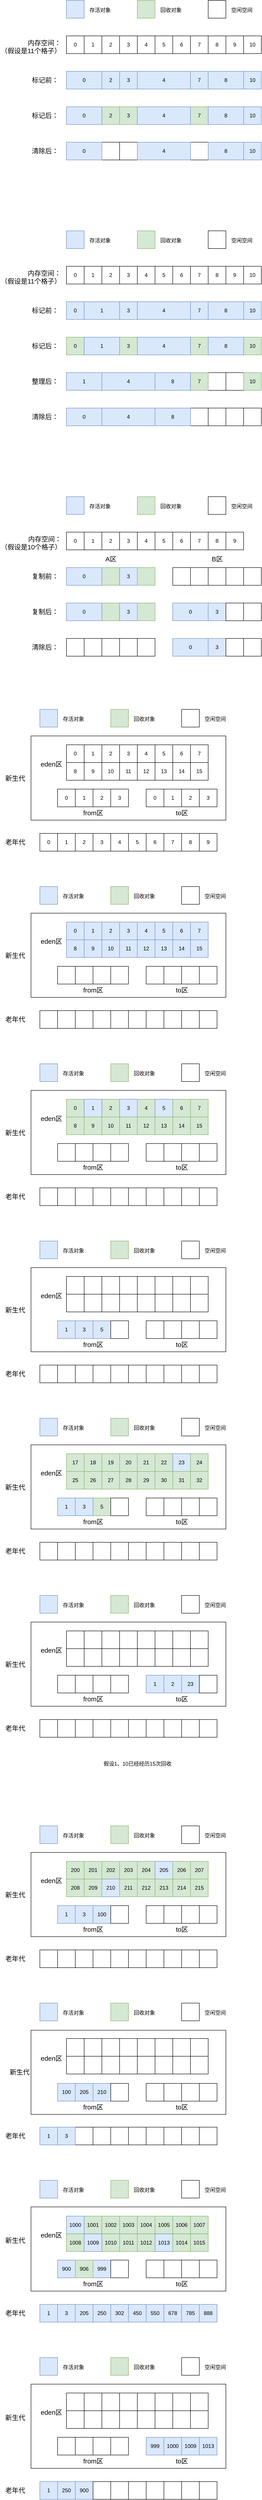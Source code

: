 <mxfile version="15.2.7" type="github"><diagram id="ye42DqW1hYkwrdENZBb0" name="Page-1"><mxGraphModel dx="782" dy="1436" grid="1" gridSize="10" guides="1" tooltips="1" connect="1" arrows="1" fold="1" page="1" pageScale="1" pageWidth="400" pageHeight="1000" math="0" shadow="0"><root><mxCell id="0"/><mxCell id="1" parent="0"/><mxCell id="EHkZdQaCkH37ap_-J8Nf-46" value="" style="rounded=0;whiteSpace=wrap;html=1;fillColor=none;" parent="1" vertex="1"><mxGeometry x="80" y="1100" width="440" height="190" as="geometry"/></mxCell><mxCell id="q7-84BE7Js8eXEsnxXi8-55" value="" style="whiteSpace=wrap;html=1;aspect=fixed;" parent="1" vertex="1"><mxGeometry x="440" y="360" width="40" height="40" as="geometry"/></mxCell><mxCell id="q7-84BE7Js8eXEsnxXi8-56" value="" style="whiteSpace=wrap;html=1;aspect=fixed;" parent="1" vertex="1"><mxGeometry x="480" y="360" width="40" height="40" as="geometry"/></mxCell><mxCell id="q7-84BE7Js8eXEsnxXi8-57" value="" style="whiteSpace=wrap;html=1;aspect=fixed;" parent="1" vertex="1"><mxGeometry x="520" y="360" width="40" height="40" as="geometry"/></mxCell><mxCell id="q7-84BE7Js8eXEsnxXi8-58" value="" style="whiteSpace=wrap;html=1;aspect=fixed;" parent="1" vertex="1"><mxGeometry x="560" y="360" width="40" height="40" as="geometry"/></mxCell><mxCell id="q7-84BE7Js8eXEsnxXi8-59" value="&lt;font style=&quot;font-size: 15px&quot;&gt;清除后：&lt;/font&gt;" style="text;whiteSpace=wrap;html=1;" parent="1" vertex="1"><mxGeometry x="80" y="363.75" width="70" height="32.5" as="geometry"/></mxCell><mxCell id="q7-84BE7Js8eXEsnxXi8-60" value="" style="whiteSpace=wrap;html=1;aspect=fixed;fillColor=#dae8fc;strokeColor=#6c8ebf;" parent="1" vertex="1"><mxGeometry x="160" y="560" width="40" height="40" as="geometry"/></mxCell><mxCell id="q7-84BE7Js8eXEsnxXi8-61" value="" style="whiteSpace=wrap;html=1;aspect=fixed;fillColor=#d5e8d4;strokeColor=#82b366;" parent="1" vertex="1"><mxGeometry x="320" y="560" width="40" height="40" as="geometry"/></mxCell><mxCell id="q7-84BE7Js8eXEsnxXi8-62" value="" style="whiteSpace=wrap;html=1;aspect=fixed;" parent="1" vertex="1"><mxGeometry x="480" y="560" width="40" height="40" as="geometry"/></mxCell><mxCell id="q7-84BE7Js8eXEsnxXi8-63" value="存活对象" style="text;whiteSpace=wrap;html=1;" parent="1" vertex="1"><mxGeometry x="210" y="567.5" width="60" height="25" as="geometry"/></mxCell><mxCell id="q7-84BE7Js8eXEsnxXi8-64" value="回收对象" style="text;whiteSpace=wrap;html=1;" parent="1" vertex="1"><mxGeometry x="370" y="567.5" width="60" height="25" as="geometry"/></mxCell><mxCell id="q7-84BE7Js8eXEsnxXi8-65" value="空闲空间" style="text;whiteSpace=wrap;html=1;" parent="1" vertex="1"><mxGeometry x="530" y="567.5" width="60" height="25" as="geometry"/></mxCell><mxCell id="q7-84BE7Js8eXEsnxXi8-68" value="" style="whiteSpace=wrap;html=1;aspect=fixed;fillColor=#d5e8d4;strokeColor=#82b366;" parent="1" vertex="1"><mxGeometry x="240" y="720" width="40" height="40" as="geometry"/></mxCell><mxCell id="q7-84BE7Js8eXEsnxXi8-69" value="3" style="whiteSpace=wrap;html=1;aspect=fixed;fillColor=#dae8fc;strokeColor=#6c8ebf;" parent="1" vertex="1"><mxGeometry x="280" y="720" width="40" height="40" as="geometry"/></mxCell><mxCell id="q7-84BE7Js8eXEsnxXi8-70" value="" style="whiteSpace=wrap;html=1;aspect=fixed;fillColor=#d5e8d4;strokeColor=#82b366;" parent="1" vertex="1"><mxGeometry x="320" y="720" width="40" height="40" as="geometry"/></mxCell><mxCell id="q7-84BE7Js8eXEsnxXi8-71" value="" style="whiteSpace=wrap;html=1;aspect=fixed;" parent="1" vertex="1"><mxGeometry x="400" y="720" width="40" height="40" as="geometry"/></mxCell><mxCell id="q7-84BE7Js8eXEsnxXi8-72" value="" style="whiteSpace=wrap;html=1;aspect=fixed;" parent="1" vertex="1"><mxGeometry x="440" y="720" width="40" height="40" as="geometry"/></mxCell><mxCell id="q7-84BE7Js8eXEsnxXi8-73" value="" style="whiteSpace=wrap;html=1;aspect=fixed;" parent="1" vertex="1"><mxGeometry x="480" y="720" width="40" height="40" as="geometry"/></mxCell><mxCell id="q7-84BE7Js8eXEsnxXi8-74" value="" style="whiteSpace=wrap;html=1;aspect=fixed;" parent="1" vertex="1"><mxGeometry x="520" y="720" width="40" height="40" as="geometry"/></mxCell><mxCell id="q7-84BE7Js8eXEsnxXi8-75" value="" style="whiteSpace=wrap;html=1;aspect=fixed;" parent="1" vertex="1"><mxGeometry x="560" y="720" width="40" height="40" as="geometry"/></mxCell><mxCell id="q7-84BE7Js8eXEsnxXi8-76" value="&lt;font style=&quot;font-size: 15px&quot;&gt;复制前：&lt;/font&gt;" style="text;whiteSpace=wrap;html=1;" parent="1" vertex="1"><mxGeometry x="80" y="723.75" width="70" height="32.5" as="geometry"/></mxCell><mxCell id="q7-84BE7Js8eXEsnxXi8-79" value="" style="whiteSpace=wrap;html=1;aspect=fixed;fillColor=#d5e8d4;strokeColor=#82b366;" parent="1" vertex="1"><mxGeometry x="240" y="800" width="40" height="40" as="geometry"/></mxCell><mxCell id="q7-84BE7Js8eXEsnxXi8-80" value="3" style="whiteSpace=wrap;html=1;aspect=fixed;fillColor=#dae8fc;strokeColor=#6c8ebf;" parent="1" vertex="1"><mxGeometry x="280" y="800" width="40" height="40" as="geometry"/></mxCell><mxCell id="q7-84BE7Js8eXEsnxXi8-81" value="" style="whiteSpace=wrap;html=1;aspect=fixed;fillColor=#d5e8d4;strokeColor=#82b366;" parent="1" vertex="1"><mxGeometry x="320" y="800" width="40" height="40" as="geometry"/></mxCell><mxCell id="q7-84BE7Js8eXEsnxXi8-84" value="3" style="whiteSpace=wrap;html=1;aspect=fixed;fillColor=#dae8fc;strokeColor=#6c8ebf;" parent="1" vertex="1"><mxGeometry x="480" y="800" width="40" height="40" as="geometry"/></mxCell><mxCell id="q7-84BE7Js8eXEsnxXi8-85" value="" style="whiteSpace=wrap;html=1;aspect=fixed;" parent="1" vertex="1"><mxGeometry x="520" y="800" width="40" height="40" as="geometry"/></mxCell><mxCell id="q7-84BE7Js8eXEsnxXi8-86" value="" style="whiteSpace=wrap;html=1;aspect=fixed;" parent="1" vertex="1"><mxGeometry x="560" y="800" width="40" height="40" as="geometry"/></mxCell><mxCell id="q7-84BE7Js8eXEsnxXi8-87" value="&lt;font style=&quot;font-size: 15px&quot;&gt;复制后：&lt;/font&gt;" style="text;whiteSpace=wrap;html=1;" parent="1" vertex="1"><mxGeometry x="80" y="803.75" width="70" height="32.5" as="geometry"/></mxCell><mxCell id="q7-84BE7Js8eXEsnxXi8-88" value="" style="whiteSpace=wrap;html=1;aspect=fixed;" parent="1" vertex="1"><mxGeometry x="160" y="880" width="40" height="40" as="geometry"/></mxCell><mxCell id="q7-84BE7Js8eXEsnxXi8-89" value="" style="whiteSpace=wrap;html=1;aspect=fixed;" parent="1" vertex="1"><mxGeometry x="200" y="880" width="40" height="40" as="geometry"/></mxCell><mxCell id="q7-84BE7Js8eXEsnxXi8-90" value="" style="whiteSpace=wrap;html=1;aspect=fixed;" parent="1" vertex="1"><mxGeometry x="240" y="880" width="40" height="40" as="geometry"/></mxCell><mxCell id="q7-84BE7Js8eXEsnxXi8-91" value="" style="whiteSpace=wrap;html=1;aspect=fixed;" parent="1" vertex="1"><mxGeometry x="280" y="880" width="40" height="40" as="geometry"/></mxCell><mxCell id="q7-84BE7Js8eXEsnxXi8-92" value="" style="whiteSpace=wrap;html=1;aspect=fixed;" parent="1" vertex="1"><mxGeometry x="320" y="880" width="40" height="40" as="geometry"/></mxCell><mxCell id="q7-84BE7Js8eXEsnxXi8-95" value="3" style="whiteSpace=wrap;html=1;aspect=fixed;fillColor=#dae8fc;strokeColor=#6c8ebf;" parent="1" vertex="1"><mxGeometry x="480" y="880" width="40" height="40" as="geometry"/></mxCell><mxCell id="q7-84BE7Js8eXEsnxXi8-96" value="" style="whiteSpace=wrap;html=1;aspect=fixed;" parent="1" vertex="1"><mxGeometry x="520" y="880" width="40" height="40" as="geometry"/></mxCell><mxCell id="q7-84BE7Js8eXEsnxXi8-97" value="" style="whiteSpace=wrap;html=1;aspect=fixed;" parent="1" vertex="1"><mxGeometry x="560" y="880" width="40" height="40" as="geometry"/></mxCell><mxCell id="q7-84BE7Js8eXEsnxXi8-98" value="&lt;font style=&quot;font-size: 15px&quot;&gt;清除后：&lt;/font&gt;" style="text;whiteSpace=wrap;html=1;" parent="1" vertex="1"><mxGeometry x="80" y="883.75" width="70" height="32.5" as="geometry"/></mxCell><mxCell id="q7-84BE7Js8eXEsnxXi8-99" value="&lt;font style=&quot;font-size: 15px&quot;&gt;A区&lt;/font&gt;" style="text;html=1;align=center;verticalAlign=middle;resizable=0;points=[];autosize=1;strokeColor=none;" parent="1" vertex="1"><mxGeometry x="240" y="690" width="40" height="20" as="geometry"/></mxCell><mxCell id="q7-84BE7Js8eXEsnxXi8-100" value="&lt;font style=&quot;font-size: 15px&quot;&gt;B区&lt;/font&gt;" style="text;html=1;align=center;verticalAlign=middle;resizable=0;points=[];autosize=1;strokeColor=none;" parent="1" vertex="1"><mxGeometry x="480" y="690" width="40" height="20" as="geometry"/></mxCell><mxCell id="q7-84BE7Js8eXEsnxXi8-34" value="" style="whiteSpace=wrap;html=1;aspect=fixed;fillColor=#dae8fc;strokeColor=#6c8ebf;" parent="1" vertex="1"><mxGeometry x="160" y="-40" width="40" height="40" as="geometry"/></mxCell><mxCell id="q7-84BE7Js8eXEsnxXi8-35" value="" style="whiteSpace=wrap;html=1;aspect=fixed;fillColor=#d5e8d4;strokeColor=#82b366;" parent="1" vertex="1"><mxGeometry x="320" y="-40" width="40" height="40" as="geometry"/></mxCell><mxCell id="q7-84BE7Js8eXEsnxXi8-36" value="" style="whiteSpace=wrap;html=1;aspect=fixed;" parent="1" vertex="1"><mxGeometry x="480" y="-40" width="40" height="40" as="geometry"/></mxCell><mxCell id="q7-84BE7Js8eXEsnxXi8-37" value="存活对象" style="text;whiteSpace=wrap;html=1;" parent="1" vertex="1"><mxGeometry x="210" y="-32.5" width="60" height="25" as="geometry"/></mxCell><mxCell id="q7-84BE7Js8eXEsnxXi8-38" value="回收对象" style="text;whiteSpace=wrap;html=1;" parent="1" vertex="1"><mxGeometry x="370" y="-32.5" width="60" height="25" as="geometry"/></mxCell><mxCell id="q7-84BE7Js8eXEsnxXi8-39" value="空闲空间" style="text;whiteSpace=wrap;html=1;" parent="1" vertex="1"><mxGeometry x="530" y="-32.5" width="60" height="25" as="geometry"/></mxCell><mxCell id="q7-84BE7Js8eXEsnxXi8-183" value="2" style="whiteSpace=wrap;html=1;aspect=fixed;" parent="1" vertex="1"><mxGeometry x="240" y="40" width="40" height="40" as="geometry"/></mxCell><mxCell id="q7-84BE7Js8eXEsnxXi8-184" value="3" style="whiteSpace=wrap;html=1;aspect=fixed;" parent="1" vertex="1"><mxGeometry x="280" y="40" width="40" height="40" as="geometry"/></mxCell><mxCell id="q7-84BE7Js8eXEsnxXi8-185" value="4" style="whiteSpace=wrap;html=1;aspect=fixed;" parent="1" vertex="1"><mxGeometry x="320" y="40" width="40" height="40" as="geometry"/></mxCell><mxCell id="q7-84BE7Js8eXEsnxXi8-186" value="5" style="whiteSpace=wrap;html=1;aspect=fixed;" parent="1" vertex="1"><mxGeometry x="360" y="40" width="40" height="40" as="geometry"/></mxCell><mxCell id="q7-84BE7Js8eXEsnxXi8-187" value="6" style="whiteSpace=wrap;html=1;aspect=fixed;" parent="1" vertex="1"><mxGeometry x="400" y="40" width="40" height="40" as="geometry"/></mxCell><mxCell id="q7-84BE7Js8eXEsnxXi8-188" value="7" style="whiteSpace=wrap;html=1;aspect=fixed;" parent="1" vertex="1"><mxGeometry x="440" y="40" width="40" height="40" as="geometry"/></mxCell><mxCell id="q7-84BE7Js8eXEsnxXi8-193" value="8" style="whiteSpace=wrap;html=1;aspect=fixed;" parent="1" vertex="1"><mxGeometry x="480" y="40" width="40" height="40" as="geometry"/></mxCell><mxCell id="q7-84BE7Js8eXEsnxXi8-194" value="9" style="whiteSpace=wrap;html=1;aspect=fixed;" parent="1" vertex="1"><mxGeometry x="520" y="40" width="40" height="40" as="geometry"/></mxCell><mxCell id="q7-84BE7Js8eXEsnxXi8-195" value="10" style="whiteSpace=wrap;html=1;aspect=fixed;" parent="1" vertex="1"><mxGeometry x="560" y="40" width="40" height="40" as="geometry"/></mxCell><mxCell id="q7-84BE7Js8eXEsnxXi8-6" value="0" style="whiteSpace=wrap;html=1;aspect=fixed;fillColor=#dae8fc;strokeColor=#6c8ebf;" parent="1" vertex="1"><mxGeometry x="160" y="120" width="40" height="40" as="geometry"/></mxCell><mxCell id="q7-84BE7Js8eXEsnxXi8-7" value="3" style="whiteSpace=wrap;html=1;aspect=fixed;fillColor=#dae8fc;strokeColor=#6c8ebf;" parent="1" vertex="1"><mxGeometry x="280" y="120" width="40" height="40" as="geometry"/></mxCell><mxCell id="q7-84BE7Js8eXEsnxXi8-11" value="7" style="whiteSpace=wrap;html=1;aspect=fixed;fillColor=#dae8fc;strokeColor=#6c8ebf;" parent="1" vertex="1"><mxGeometry x="440" y="120" width="40" height="40" as="geometry"/></mxCell><mxCell id="q7-84BE7Js8eXEsnxXi8-12" value="10" style="whiteSpace=wrap;html=1;aspect=fixed;fillColor=#dae8fc;strokeColor=#6c8ebf;" parent="1" vertex="1"><mxGeometry x="560" y="120" width="40" height="40" as="geometry"/></mxCell><mxCell id="q7-84BE7Js8eXEsnxXi8-32" value="" style="whiteSpace=wrap;html=1;aspect=fixed;" parent="1" vertex="1"><mxGeometry x="480" y="280" width="40" height="40" as="geometry"/></mxCell><mxCell id="q7-84BE7Js8eXEsnxXi8-33" value="" style="whiteSpace=wrap;html=1;aspect=fixed;" parent="1" vertex="1"><mxGeometry x="520" y="280" width="40" height="40" as="geometry"/></mxCell><mxCell id="q7-84BE7Js8eXEsnxXi8-42" value="10" style="whiteSpace=wrap;html=1;aspect=fixed;fillColor=#d5e8d4;strokeColor=#82b366;" parent="1" vertex="1"><mxGeometry x="560" y="280" width="40" height="40" as="geometry"/></mxCell><mxCell id="q7-84BE7Js8eXEsnxXi8-43" value="&lt;font style=&quot;font-size: 15px&quot;&gt;标记前：&lt;/font&gt;" style="text;whiteSpace=wrap;html=1;" parent="1" vertex="1"><mxGeometry x="80" y="123.75" width="70" height="32.5" as="geometry"/></mxCell><mxCell id="q7-84BE7Js8eXEsnxXi8-44" value="&lt;font style=&quot;font-size: 15px&quot;&gt;标记后：&lt;/font&gt;" style="text;whiteSpace=wrap;html=1;" parent="1" vertex="1"><mxGeometry x="80" y="203.75" width="70" height="32.5" as="geometry"/></mxCell><mxCell id="q7-84BE7Js8eXEsnxXi8-45" value="&lt;font style=&quot;font-size: 15px&quot;&gt;整理后：&lt;/font&gt;" style="text;whiteSpace=wrap;html=1;" parent="1" vertex="1"><mxGeometry x="80" y="283.75" width="70" height="32.5" as="geometry"/></mxCell><mxCell id="q7-84BE7Js8eXEsnxXi8-101" value="1" style="rounded=0;whiteSpace=wrap;html=1;fillColor=#dae8fc;strokeColor=#6c8ebf;" parent="1" vertex="1"><mxGeometry x="200" y="120" width="80" height="40" as="geometry"/></mxCell><mxCell id="q7-84BE7Js8eXEsnxXi8-143" value="4" style="rounded=0;whiteSpace=wrap;html=1;fillColor=#dae8fc;strokeColor=#6c8ebf;" parent="1" vertex="1"><mxGeometry x="320" y="120" width="120" height="40" as="geometry"/></mxCell><mxCell id="q7-84BE7Js8eXEsnxXi8-144" value="0" style="whiteSpace=wrap;html=1;aspect=fixed;" parent="1" vertex="1"><mxGeometry x="160" y="40" width="40" height="40" as="geometry"/></mxCell><mxCell id="q7-84BE7Js8eXEsnxXi8-182" value="1" style="whiteSpace=wrap;html=1;aspect=fixed;" parent="1" vertex="1"><mxGeometry x="200" y="40" width="40" height="40" as="geometry"/></mxCell><mxCell id="q7-84BE7Js8eXEsnxXi8-198" value="8" style="rounded=0;whiteSpace=wrap;html=1;fillColor=#dae8fc;strokeColor=#6c8ebf;" parent="1" vertex="1"><mxGeometry x="480" y="120" width="80" height="40" as="geometry"/></mxCell><mxCell id="q7-84BE7Js8eXEsnxXi8-209" value="1" style="rounded=0;whiteSpace=wrap;html=1;fillColor=#dae8fc;strokeColor=#6c8ebf;" parent="1" vertex="1"><mxGeometry x="160" y="280" width="80" height="40" as="geometry"/></mxCell><mxCell id="q7-84BE7Js8eXEsnxXi8-210" value="0" style="rounded=0;whiteSpace=wrap;html=1;fillColor=#dae8fc;strokeColor=#6c8ebf;" parent="1" vertex="1"><mxGeometry x="160" y="360" width="80" height="40" as="geometry"/></mxCell><mxCell id="q7-84BE7Js8eXEsnxXi8-211" value="" style="whiteSpace=wrap;html=1;aspect=fixed;" parent="1" vertex="1"><mxGeometry x="240" y="-240" width="40" height="40" as="geometry"/></mxCell><mxCell id="q7-84BE7Js8eXEsnxXi8-212" value="" style="whiteSpace=wrap;html=1;aspect=fixed;" parent="1" vertex="1"><mxGeometry x="280" y="-240" width="40" height="40" as="geometry"/></mxCell><mxCell id="q7-84BE7Js8eXEsnxXi8-216" value="" style="whiteSpace=wrap;html=1;aspect=fixed;" parent="1" vertex="1"><mxGeometry x="440" y="-240" width="40" height="40" as="geometry"/></mxCell><mxCell id="q7-84BE7Js8eXEsnxXi8-220" value="&lt;font style=&quot;font-size: 15px&quot;&gt;清除后：&lt;/font&gt;" style="text;whiteSpace=wrap;html=1;" parent="1" vertex="1"><mxGeometry x="80" y="-236.25" width="70" height="32.5" as="geometry"/></mxCell><mxCell id="q7-84BE7Js8eXEsnxXi8-221" value="" style="whiteSpace=wrap;html=1;aspect=fixed;fillColor=#dae8fc;strokeColor=#6c8ebf;" parent="1" vertex="1"><mxGeometry x="160" y="-560" width="40" height="40" as="geometry"/></mxCell><mxCell id="q7-84BE7Js8eXEsnxXi8-222" value="" style="whiteSpace=wrap;html=1;aspect=fixed;fillColor=#d5e8d4;strokeColor=#82b366;" parent="1" vertex="1"><mxGeometry x="320" y="-560" width="40" height="40" as="geometry"/></mxCell><mxCell id="q7-84BE7Js8eXEsnxXi8-223" value="" style="whiteSpace=wrap;html=1;aspect=fixed;" parent="1" vertex="1"><mxGeometry x="480" y="-560" width="40" height="40" as="geometry"/></mxCell><mxCell id="q7-84BE7Js8eXEsnxXi8-224" value="存活对象" style="text;whiteSpace=wrap;html=1;" parent="1" vertex="1"><mxGeometry x="210" y="-552.5" width="60" height="25" as="geometry"/></mxCell><mxCell id="q7-84BE7Js8eXEsnxXi8-225" value="回收对象" style="text;whiteSpace=wrap;html=1;" parent="1" vertex="1"><mxGeometry x="370" y="-552.5" width="60" height="25" as="geometry"/></mxCell><mxCell id="q7-84BE7Js8eXEsnxXi8-226" value="空闲空间" style="text;whiteSpace=wrap;html=1;" parent="1" vertex="1"><mxGeometry x="530" y="-552.5" width="60" height="25" as="geometry"/></mxCell><mxCell id="q7-84BE7Js8eXEsnxXi8-227" value="2" style="whiteSpace=wrap;html=1;aspect=fixed;" parent="1" vertex="1"><mxGeometry x="240" y="-480" width="40" height="40" as="geometry"/></mxCell><mxCell id="q7-84BE7Js8eXEsnxXi8-228" value="3" style="whiteSpace=wrap;html=1;aspect=fixed;" parent="1" vertex="1"><mxGeometry x="280" y="-480" width="40" height="40" as="geometry"/></mxCell><mxCell id="q7-84BE7Js8eXEsnxXi8-229" value="4" style="whiteSpace=wrap;html=1;aspect=fixed;" parent="1" vertex="1"><mxGeometry x="320" y="-480" width="40" height="40" as="geometry"/></mxCell><mxCell id="q7-84BE7Js8eXEsnxXi8-230" value="5" style="whiteSpace=wrap;html=1;aspect=fixed;" parent="1" vertex="1"><mxGeometry x="360" y="-480" width="40" height="40" as="geometry"/></mxCell><mxCell id="q7-84BE7Js8eXEsnxXi8-231" value="6" style="whiteSpace=wrap;html=1;aspect=fixed;" parent="1" vertex="1"><mxGeometry x="400" y="-480" width="40" height="40" as="geometry"/></mxCell><mxCell id="q7-84BE7Js8eXEsnxXi8-232" value="7" style="whiteSpace=wrap;html=1;aspect=fixed;" parent="1" vertex="1"><mxGeometry x="440" y="-480" width="40" height="40" as="geometry"/></mxCell><mxCell id="q7-84BE7Js8eXEsnxXi8-233" value="8" style="whiteSpace=wrap;html=1;aspect=fixed;" parent="1" vertex="1"><mxGeometry x="480" y="-480" width="40" height="40" as="geometry"/></mxCell><mxCell id="q7-84BE7Js8eXEsnxXi8-234" value="9" style="whiteSpace=wrap;html=1;aspect=fixed;" parent="1" vertex="1"><mxGeometry x="520" y="-480" width="40" height="40" as="geometry"/></mxCell><mxCell id="q7-84BE7Js8eXEsnxXi8-235" value="10" style="whiteSpace=wrap;html=1;aspect=fixed;" parent="1" vertex="1"><mxGeometry x="560" y="-480" width="40" height="40" as="geometry"/></mxCell><mxCell id="q7-84BE7Js8eXEsnxXi8-236" value="2" style="whiteSpace=wrap;html=1;aspect=fixed;fillColor=#dae8fc;strokeColor=#6c8ebf;" parent="1" vertex="1"><mxGeometry x="240" y="-400" width="40" height="40" as="geometry"/></mxCell><mxCell id="q7-84BE7Js8eXEsnxXi8-237" value="3" style="whiteSpace=wrap;html=1;aspect=fixed;fillColor=#dae8fc;strokeColor=#6c8ebf;" parent="1" vertex="1"><mxGeometry x="280" y="-400" width="40" height="40" as="geometry"/></mxCell><mxCell id="q7-84BE7Js8eXEsnxXi8-238" value="7" style="whiteSpace=wrap;html=1;aspect=fixed;fillColor=#dae8fc;strokeColor=#6c8ebf;" parent="1" vertex="1"><mxGeometry x="440" y="-400" width="40" height="40" as="geometry"/></mxCell><mxCell id="q7-84BE7Js8eXEsnxXi8-239" value="10" style="whiteSpace=wrap;html=1;aspect=fixed;fillColor=#dae8fc;strokeColor=#6c8ebf;" parent="1" vertex="1"><mxGeometry x="560" y="-400" width="40" height="40" as="geometry"/></mxCell><mxCell id="q7-84BE7Js8eXEsnxXi8-249" value="&lt;font style=&quot;font-size: 15px&quot;&gt;标记前：&lt;/font&gt;" style="text;whiteSpace=wrap;html=1;" parent="1" vertex="1"><mxGeometry x="80" y="-396.25" width="70" height="32.5" as="geometry"/></mxCell><mxCell id="q7-84BE7Js8eXEsnxXi8-250" value="&lt;font style=&quot;font-size: 15px&quot;&gt;标记后：&lt;/font&gt;" style="text;whiteSpace=wrap;html=1;" parent="1" vertex="1"><mxGeometry x="80" y="-316.25" width="70" height="32.5" as="geometry"/></mxCell><mxCell id="q7-84BE7Js8eXEsnxXi8-252" value="0" style="rounded=0;whiteSpace=wrap;html=1;fillColor=#dae8fc;strokeColor=#6c8ebf;" parent="1" vertex="1"><mxGeometry x="160" y="-400" width="80" height="40" as="geometry"/></mxCell><mxCell id="q7-84BE7Js8eXEsnxXi8-253" value="4" style="rounded=0;whiteSpace=wrap;html=1;fillColor=#dae8fc;strokeColor=#6c8ebf;" parent="1" vertex="1"><mxGeometry x="320" y="-400" width="120" height="40" as="geometry"/></mxCell><mxCell id="q7-84BE7Js8eXEsnxXi8-254" value="0" style="whiteSpace=wrap;html=1;aspect=fixed;" parent="1" vertex="1"><mxGeometry x="160" y="-480" width="40" height="40" as="geometry"/></mxCell><mxCell id="q7-84BE7Js8eXEsnxXi8-255" value="1" style="whiteSpace=wrap;html=1;aspect=fixed;" parent="1" vertex="1"><mxGeometry x="200" y="-480" width="40" height="40" as="geometry"/></mxCell><mxCell id="q7-84BE7Js8eXEsnxXi8-256" value="&lt;div style=&quot;text-align: right&quot;&gt;&lt;span style=&quot;font-size: 15px&quot;&gt;内存空间：&lt;/span&gt;&lt;/div&gt;&lt;font style=&quot;font-size: 15px&quot;&gt;&lt;div style=&quot;text-align: right&quot;&gt;&lt;span&gt;（假设是11个格子）&lt;/span&gt;&lt;/div&gt;&lt;/font&gt;" style="text;whiteSpace=wrap;html=1;" parent="1" vertex="1"><mxGeometry x="10" y="-480" width="150" height="32.5" as="geometry"/></mxCell><mxCell id="q7-84BE7Js8eXEsnxXi8-257" value="8" style="rounded=0;whiteSpace=wrap;html=1;fillColor=#dae8fc;strokeColor=#6c8ebf;" parent="1" vertex="1"><mxGeometry x="480" y="-400" width="80" height="40" as="geometry"/></mxCell><mxCell id="q7-84BE7Js8eXEsnxXi8-258" value="2" style="whiteSpace=wrap;html=1;aspect=fixed;fillColor=#d5e8d4;strokeColor=#82b366;" parent="1" vertex="1"><mxGeometry x="240" y="-320" width="40" height="40" as="geometry"/></mxCell><mxCell id="q7-84BE7Js8eXEsnxXi8-259" value="3" style="whiteSpace=wrap;html=1;aspect=fixed;fillColor=#d5e8d4;strokeColor=#82b366;" parent="1" vertex="1"><mxGeometry x="280" y="-320" width="40" height="40" as="geometry"/></mxCell><mxCell id="q7-84BE7Js8eXEsnxXi8-260" value="7" style="whiteSpace=wrap;html=1;aspect=fixed;fillColor=#d5e8d4;strokeColor=#82b366;" parent="1" vertex="1"><mxGeometry x="440" y="-320" width="40" height="40" as="geometry"/></mxCell><mxCell id="q7-84BE7Js8eXEsnxXi8-261" value="0" style="rounded=0;whiteSpace=wrap;html=1;fillColor=#dae8fc;strokeColor=#6c8ebf;" parent="1" vertex="1"><mxGeometry x="160" y="-320" width="80" height="40" as="geometry"/></mxCell><mxCell id="q7-84BE7Js8eXEsnxXi8-262" value="4" style="rounded=0;whiteSpace=wrap;html=1;fillColor=#dae8fc;strokeColor=#6c8ebf;" parent="1" vertex="1"><mxGeometry x="320" y="-320" width="120" height="40" as="geometry"/></mxCell><mxCell id="q7-84BE7Js8eXEsnxXi8-263" value="10" style="whiteSpace=wrap;html=1;aspect=fixed;fillColor=#dae8fc;strokeColor=#6c8ebf;" parent="1" vertex="1"><mxGeometry x="560" y="-240" width="40" height="40" as="geometry"/></mxCell><mxCell id="q7-84BE7Js8eXEsnxXi8-264" value="8" style="rounded=0;whiteSpace=wrap;html=1;fillColor=#dae8fc;strokeColor=#6c8ebf;" parent="1" vertex="1"><mxGeometry x="480" y="-240" width="80" height="40" as="geometry"/></mxCell><mxCell id="q7-84BE7Js8eXEsnxXi8-266" value="0" style="rounded=0;whiteSpace=wrap;html=1;fillColor=#dae8fc;strokeColor=#6c8ebf;" parent="1" vertex="1"><mxGeometry x="160" y="-240" width="80" height="40" as="geometry"/></mxCell><mxCell id="q7-84BE7Js8eXEsnxXi8-268" value="4" style="rounded=0;whiteSpace=wrap;html=1;fillColor=#dae8fc;strokeColor=#6c8ebf;" parent="1" vertex="1"><mxGeometry x="320" y="-240" width="120" height="40" as="geometry"/></mxCell><mxCell id="q7-84BE7Js8eXEsnxXi8-269" value="10" style="whiteSpace=wrap;html=1;aspect=fixed;fillColor=#dae8fc;strokeColor=#6c8ebf;" parent="1" vertex="1"><mxGeometry x="560" y="-320" width="40" height="40" as="geometry"/></mxCell><mxCell id="q7-84BE7Js8eXEsnxXi8-270" value="8" style="rounded=0;whiteSpace=wrap;html=1;fillColor=#dae8fc;strokeColor=#6c8ebf;" parent="1" vertex="1"><mxGeometry x="480" y="-320" width="80" height="40" as="geometry"/></mxCell><mxCell id="q7-84BE7Js8eXEsnxXi8-272" value="&lt;div style=&quot;text-align: right&quot;&gt;&lt;span style=&quot;font-size: 15px&quot;&gt;内存空间：&lt;/span&gt;&lt;/div&gt;&lt;font style=&quot;font-size: 15px&quot;&gt;&lt;div style=&quot;text-align: right&quot;&gt;&lt;span&gt;（假设是11个格子）&lt;/span&gt;&lt;/div&gt;&lt;/font&gt;" style="text;whiteSpace=wrap;html=1;" parent="1" vertex="1"><mxGeometry x="10" y="40" width="150" height="32.5" as="geometry"/></mxCell><mxCell id="q7-84BE7Js8eXEsnxXi8-274" value="2" style="whiteSpace=wrap;html=1;aspect=fixed;" parent="1" vertex="1"><mxGeometry x="240" y="640" width="40" height="40" as="geometry"/></mxCell><mxCell id="q7-84BE7Js8eXEsnxXi8-275" value="3" style="whiteSpace=wrap;html=1;aspect=fixed;" parent="1" vertex="1"><mxGeometry x="280" y="640" width="40" height="40" as="geometry"/></mxCell><mxCell id="q7-84BE7Js8eXEsnxXi8-276" value="4" style="whiteSpace=wrap;html=1;aspect=fixed;" parent="1" vertex="1"><mxGeometry x="320" y="640" width="40" height="40" as="geometry"/></mxCell><mxCell id="q7-84BE7Js8eXEsnxXi8-277" value="5" style="whiteSpace=wrap;html=1;aspect=fixed;" parent="1" vertex="1"><mxGeometry x="360" y="640" width="40" height="40" as="geometry"/></mxCell><mxCell id="q7-84BE7Js8eXEsnxXi8-278" value="6" style="whiteSpace=wrap;html=1;aspect=fixed;" parent="1" vertex="1"><mxGeometry x="400" y="640" width="40" height="40" as="geometry"/></mxCell><mxCell id="q7-84BE7Js8eXEsnxXi8-279" value="7" style="whiteSpace=wrap;html=1;aspect=fixed;" parent="1" vertex="1"><mxGeometry x="440" y="640" width="40" height="40" as="geometry"/></mxCell><mxCell id="q7-84BE7Js8eXEsnxXi8-280" value="8" style="whiteSpace=wrap;html=1;aspect=fixed;" parent="1" vertex="1"><mxGeometry x="480" y="640" width="40" height="40" as="geometry"/></mxCell><mxCell id="q7-84BE7Js8eXEsnxXi8-281" value="9" style="whiteSpace=wrap;html=1;aspect=fixed;" parent="1" vertex="1"><mxGeometry x="520" y="640" width="40" height="40" as="geometry"/></mxCell><mxCell id="q7-84BE7Js8eXEsnxXi8-283" value="0" style="whiteSpace=wrap;html=1;aspect=fixed;" parent="1" vertex="1"><mxGeometry x="160" y="640" width="40" height="40" as="geometry"/></mxCell><mxCell id="q7-84BE7Js8eXEsnxXi8-284" value="1" style="whiteSpace=wrap;html=1;aspect=fixed;" parent="1" vertex="1"><mxGeometry x="200" y="640" width="40" height="40" as="geometry"/></mxCell><mxCell id="q7-84BE7Js8eXEsnxXi8-285" value="&lt;div style=&quot;text-align: right&quot;&gt;&lt;span style=&quot;font-size: 15px&quot;&gt;内存空间：&lt;/span&gt;&lt;/div&gt;&lt;font style=&quot;font-size: 15px&quot;&gt;&lt;div style=&quot;text-align: right&quot;&gt;&lt;span&gt;（假设是10个格子）&lt;/span&gt;&lt;/div&gt;&lt;/font&gt;" style="text;whiteSpace=wrap;html=1;" parent="1" vertex="1"><mxGeometry x="10" y="640" width="150" height="32.5" as="geometry"/></mxCell><mxCell id="q7-84BE7Js8eXEsnxXi8-286" value="0" style="rounded=0;whiteSpace=wrap;html=1;fillColor=#dae8fc;strokeColor=#6c8ebf;" parent="1" vertex="1"><mxGeometry x="160" y="720" width="80" height="40" as="geometry"/></mxCell><mxCell id="q7-84BE7Js8eXEsnxXi8-287" value="0" style="rounded=0;whiteSpace=wrap;html=1;fillColor=#dae8fc;strokeColor=#6c8ebf;" parent="1" vertex="1"><mxGeometry x="160" y="800" width="80" height="40" as="geometry"/></mxCell><mxCell id="q7-84BE7Js8eXEsnxXi8-288" value="0" style="rounded=0;whiteSpace=wrap;html=1;fillColor=#dae8fc;strokeColor=#6c8ebf;" parent="1" vertex="1"><mxGeometry x="400" y="800" width="80" height="40" as="geometry"/></mxCell><mxCell id="q7-84BE7Js8eXEsnxXi8-289" value="0" style="rounded=0;whiteSpace=wrap;html=1;fillColor=#dae8fc;strokeColor=#6c8ebf;" parent="1" vertex="1"><mxGeometry x="400" y="880" width="80" height="40" as="geometry"/></mxCell><mxCell id="YT7OYaaXhJAewita7Q2b-1" value="4" style="rounded=0;whiteSpace=wrap;html=1;fillColor=#dae8fc;strokeColor=#6c8ebf;" parent="1" vertex="1"><mxGeometry x="240" y="280" width="120" height="40" as="geometry"/></mxCell><mxCell id="YT7OYaaXhJAewita7Q2b-3" value="7" style="whiteSpace=wrap;html=1;aspect=fixed;fillColor=#d5e8d4;strokeColor=#82b366;" parent="1" vertex="1"><mxGeometry x="440" y="280" width="40" height="40" as="geometry"/></mxCell><mxCell id="YT7OYaaXhJAewita7Q2b-4" value="8" style="rounded=0;whiteSpace=wrap;html=1;fillColor=#dae8fc;strokeColor=#6c8ebf;" parent="1" vertex="1"><mxGeometry x="360" y="280" width="80" height="40" as="geometry"/></mxCell><mxCell id="YT7OYaaXhJAewita7Q2b-5" value="4" style="rounded=0;whiteSpace=wrap;html=1;fillColor=#dae8fc;strokeColor=#6c8ebf;" parent="1" vertex="1"><mxGeometry x="240" y="360" width="120" height="40" as="geometry"/></mxCell><mxCell id="YT7OYaaXhJAewita7Q2b-6" value="8" style="rounded=0;whiteSpace=wrap;html=1;fillColor=#dae8fc;strokeColor=#6c8ebf;" parent="1" vertex="1"><mxGeometry x="360" y="360" width="80" height="40" as="geometry"/></mxCell><mxCell id="YT7OYaaXhJAewita7Q2b-7" value="0" style="whiteSpace=wrap;html=1;aspect=fixed;fillColor=#d5e8d4;strokeColor=#82b366;" parent="1" vertex="1"><mxGeometry x="160" y="200" width="40" height="40" as="geometry"/></mxCell><mxCell id="YT7OYaaXhJAewita7Q2b-8" value="3" style="whiteSpace=wrap;html=1;aspect=fixed;fillColor=#d5e8d4;strokeColor=#82b366;" parent="1" vertex="1"><mxGeometry x="280" y="200" width="40" height="40" as="geometry"/></mxCell><mxCell id="YT7OYaaXhJAewita7Q2b-9" value="7" style="whiteSpace=wrap;html=1;aspect=fixed;fillColor=#d5e8d4;strokeColor=#82b366;" parent="1" vertex="1"><mxGeometry x="440" y="200" width="40" height="40" as="geometry"/></mxCell><mxCell id="YT7OYaaXhJAewita7Q2b-10" value="10" style="whiteSpace=wrap;html=1;aspect=fixed;fillColor=#d5e8d4;strokeColor=#82b366;" parent="1" vertex="1"><mxGeometry x="560" y="200" width="40" height="40" as="geometry"/></mxCell><mxCell id="YT7OYaaXhJAewita7Q2b-11" value="1" style="rounded=0;whiteSpace=wrap;html=1;fillColor=#dae8fc;strokeColor=#6c8ebf;" parent="1" vertex="1"><mxGeometry x="200" y="200" width="80" height="40" as="geometry"/></mxCell><mxCell id="YT7OYaaXhJAewita7Q2b-12" value="4" style="rounded=0;whiteSpace=wrap;html=1;fillColor=#dae8fc;strokeColor=#6c8ebf;" parent="1" vertex="1"><mxGeometry x="320" y="200" width="120" height="40" as="geometry"/></mxCell><mxCell id="YT7OYaaXhJAewita7Q2b-13" value="8" style="rounded=0;whiteSpace=wrap;html=1;fillColor=#dae8fc;strokeColor=#6c8ebf;" parent="1" vertex="1"><mxGeometry x="480" y="200" width="80" height="40" as="geometry"/></mxCell><mxCell id="EHkZdQaCkH37ap_-J8Nf-1" value="" style="whiteSpace=wrap;html=1;aspect=fixed;fillColor=#dae8fc;strokeColor=#6c8ebf;" parent="1" vertex="1"><mxGeometry x="100" y="1040" width="40" height="40" as="geometry"/></mxCell><mxCell id="EHkZdQaCkH37ap_-J8Nf-2" value="" style="whiteSpace=wrap;html=1;aspect=fixed;fillColor=#d5e8d4;strokeColor=#82b366;" parent="1" vertex="1"><mxGeometry x="260" y="1040" width="40" height="40" as="geometry"/></mxCell><mxCell id="EHkZdQaCkH37ap_-J8Nf-3" value="" style="whiteSpace=wrap;html=1;aspect=fixed;" parent="1" vertex="1"><mxGeometry x="420" y="1040" width="40" height="40" as="geometry"/></mxCell><mxCell id="EHkZdQaCkH37ap_-J8Nf-4" value="存活对象" style="text;whiteSpace=wrap;html=1;" parent="1" vertex="1"><mxGeometry x="150" y="1047.5" width="60" height="25" as="geometry"/></mxCell><mxCell id="EHkZdQaCkH37ap_-J8Nf-5" value="回收对象" style="text;whiteSpace=wrap;html=1;" parent="1" vertex="1"><mxGeometry x="310" y="1047.5" width="60" height="25" as="geometry"/></mxCell><mxCell id="EHkZdQaCkH37ap_-J8Nf-6" value="空闲空间" style="text;whiteSpace=wrap;html=1;" parent="1" vertex="1"><mxGeometry x="470" y="1047.5" width="60" height="25" as="geometry"/></mxCell><mxCell id="EHkZdQaCkH37ap_-J8Nf-7" value="2" style="whiteSpace=wrap;html=1;aspect=fixed;" parent="1" vertex="1"><mxGeometry x="240" y="1120" width="40" height="40" as="geometry"/></mxCell><mxCell id="EHkZdQaCkH37ap_-J8Nf-8" value="3" style="whiteSpace=wrap;html=1;aspect=fixed;" parent="1" vertex="1"><mxGeometry x="280" y="1120" width="40" height="40" as="geometry"/></mxCell><mxCell id="EHkZdQaCkH37ap_-J8Nf-9" value="4" style="whiteSpace=wrap;html=1;aspect=fixed;" parent="1" vertex="1"><mxGeometry x="320" y="1120" width="40" height="40" as="geometry"/></mxCell><mxCell id="EHkZdQaCkH37ap_-J8Nf-10" value="5" style="whiteSpace=wrap;html=1;aspect=fixed;" parent="1" vertex="1"><mxGeometry x="360" y="1120" width="40" height="40" as="geometry"/></mxCell><mxCell id="EHkZdQaCkH37ap_-J8Nf-11" value="6" style="whiteSpace=wrap;html=1;aspect=fixed;" parent="1" vertex="1"><mxGeometry x="400" y="1120" width="40" height="40" as="geometry"/></mxCell><mxCell id="EHkZdQaCkH37ap_-J8Nf-12" value="7" style="whiteSpace=wrap;html=1;aspect=fixed;" parent="1" vertex="1"><mxGeometry x="440" y="1120" width="40" height="40" as="geometry"/></mxCell><mxCell id="EHkZdQaCkH37ap_-J8Nf-16" value="0" style="whiteSpace=wrap;html=1;aspect=fixed;" parent="1" vertex="1"><mxGeometry x="160" y="1120" width="40" height="40" as="geometry"/></mxCell><mxCell id="EHkZdQaCkH37ap_-J8Nf-17" value="1" style="whiteSpace=wrap;html=1;aspect=fixed;" parent="1" vertex="1"><mxGeometry x="200" y="1120" width="40" height="40" as="geometry"/></mxCell><mxCell id="EHkZdQaCkH37ap_-J8Nf-18" value="&lt;div style=&quot;text-align: right&quot;&gt;&lt;span style=&quot;font-size: 15px&quot;&gt;新生代&lt;/span&gt;&lt;/div&gt;" style="text;whiteSpace=wrap;html=1;" parent="1" vertex="1"><mxGeometry x="20" y="1180" width="50" height="32.5" as="geometry"/></mxCell><mxCell id="EHkZdQaCkH37ap_-J8Nf-19" value="2" style="whiteSpace=wrap;html=1;aspect=fixed;" parent="1" vertex="1"><mxGeometry x="180" y="1320" width="40" height="40" as="geometry"/></mxCell><mxCell id="EHkZdQaCkH37ap_-J8Nf-20" value="3" style="whiteSpace=wrap;html=1;aspect=fixed;" parent="1" vertex="1"><mxGeometry x="220" y="1320" width="40" height="40" as="geometry"/></mxCell><mxCell id="EHkZdQaCkH37ap_-J8Nf-21" value="4" style="whiteSpace=wrap;html=1;aspect=fixed;" parent="1" vertex="1"><mxGeometry x="260" y="1320" width="40" height="40" as="geometry"/></mxCell><mxCell id="EHkZdQaCkH37ap_-J8Nf-22" value="5" style="whiteSpace=wrap;html=1;aspect=fixed;" parent="1" vertex="1"><mxGeometry x="300" y="1320" width="40" height="40" as="geometry"/></mxCell><mxCell id="EHkZdQaCkH37ap_-J8Nf-23" value="6" style="whiteSpace=wrap;html=1;aspect=fixed;" parent="1" vertex="1"><mxGeometry x="340" y="1320" width="40" height="40" as="geometry"/></mxCell><mxCell id="EHkZdQaCkH37ap_-J8Nf-24" value="7" style="whiteSpace=wrap;html=1;aspect=fixed;" parent="1" vertex="1"><mxGeometry x="380" y="1320" width="40" height="40" as="geometry"/></mxCell><mxCell id="EHkZdQaCkH37ap_-J8Nf-25" value="8" style="whiteSpace=wrap;html=1;aspect=fixed;" parent="1" vertex="1"><mxGeometry x="420" y="1320" width="40" height="40" as="geometry"/></mxCell><mxCell id="EHkZdQaCkH37ap_-J8Nf-26" value="9" style="whiteSpace=wrap;html=1;aspect=fixed;" parent="1" vertex="1"><mxGeometry x="460" y="1320" width="40" height="40" as="geometry"/></mxCell><mxCell id="EHkZdQaCkH37ap_-J8Nf-28" value="0" style="whiteSpace=wrap;html=1;aspect=fixed;" parent="1" vertex="1"><mxGeometry x="100" y="1320" width="40" height="40" as="geometry"/></mxCell><mxCell id="EHkZdQaCkH37ap_-J8Nf-29" value="1" style="whiteSpace=wrap;html=1;aspect=fixed;" parent="1" vertex="1"><mxGeometry x="140" y="1320" width="40" height="40" as="geometry"/></mxCell><mxCell id="EHkZdQaCkH37ap_-J8Nf-30" value="&lt;div style=&quot;text-align: right&quot;&gt;&lt;span style=&quot;font-size: 15px&quot;&gt;老年代&lt;/span&gt;&lt;/div&gt;" style="text;whiteSpace=wrap;html=1;" parent="1" vertex="1"><mxGeometry x="20" y="1323.75" width="50" height="32.5" as="geometry"/></mxCell><mxCell id="EHkZdQaCkH37ap_-J8Nf-31" value="&lt;div style=&quot;text-align: right&quot;&gt;&lt;span style=&quot;font-size: 15px&quot;&gt;eden区&lt;/span&gt;&lt;/div&gt;" style="text;whiteSpace=wrap;html=1;" parent="1" vertex="1"><mxGeometry x="100" y="1147.5" width="55" height="32.5" as="geometry"/></mxCell><mxCell id="EHkZdQaCkH37ap_-J8Nf-32" value="2" style="whiteSpace=wrap;html=1;aspect=fixed;" parent="1" vertex="1"><mxGeometry x="220" y="1220" width="40" height="40" as="geometry"/></mxCell><mxCell id="EHkZdQaCkH37ap_-J8Nf-33" value="3" style="whiteSpace=wrap;html=1;aspect=fixed;" parent="1" vertex="1"><mxGeometry x="260" y="1220" width="40" height="40" as="geometry"/></mxCell><mxCell id="EHkZdQaCkH37ap_-J8Nf-35" value="0" style="whiteSpace=wrap;html=1;aspect=fixed;" parent="1" vertex="1"><mxGeometry x="140" y="1220" width="40" height="40" as="geometry"/></mxCell><mxCell id="EHkZdQaCkH37ap_-J8Nf-36" value="1" style="whiteSpace=wrap;html=1;aspect=fixed;" parent="1" vertex="1"><mxGeometry x="180" y="1220" width="40" height="40" as="geometry"/></mxCell><mxCell id="EHkZdQaCkH37ap_-J8Nf-37" value="2" style="whiteSpace=wrap;html=1;aspect=fixed;" parent="1" vertex="1"><mxGeometry x="420" y="1220" width="40" height="40" as="geometry"/></mxCell><mxCell id="EHkZdQaCkH37ap_-J8Nf-38" value="3" style="whiteSpace=wrap;html=1;aspect=fixed;" parent="1" vertex="1"><mxGeometry x="460" y="1220" width="40" height="40" as="geometry"/></mxCell><mxCell id="EHkZdQaCkH37ap_-J8Nf-40" value="0" style="whiteSpace=wrap;html=1;aspect=fixed;" parent="1" vertex="1"><mxGeometry x="340" y="1220" width="40" height="40" as="geometry"/></mxCell><mxCell id="EHkZdQaCkH37ap_-J8Nf-41" value="1" style="whiteSpace=wrap;html=1;aspect=fixed;" parent="1" vertex="1"><mxGeometry x="380" y="1220" width="40" height="40" as="geometry"/></mxCell><mxCell id="EHkZdQaCkH37ap_-J8Nf-44" value="&lt;div style=&quot;text-align: right&quot;&gt;&lt;span style=&quot;font-size: 15px&quot;&gt;from区&lt;/span&gt;&lt;/div&gt;" style="text;whiteSpace=wrap;html=1;" parent="1" vertex="1"><mxGeometry x="196.25" y="1257.5" width="47.5" height="32.5" as="geometry"/></mxCell><mxCell id="EHkZdQaCkH37ap_-J8Nf-45" value="&lt;div style=&quot;text-align: right&quot;&gt;&lt;span style=&quot;font-size: 15px&quot;&gt;to区&lt;/span&gt;&lt;/div&gt;" style="text;whiteSpace=wrap;html=1;" parent="1" vertex="1"><mxGeometry x="405" y="1257.5" width="30" height="32.5" as="geometry"/></mxCell><mxCell id="EHkZdQaCkH37ap_-J8Nf-47" value="" style="whiteSpace=wrap;html=1;aspect=fixed;fillColor=#dae8fc;strokeColor=#6c8ebf;" parent="1" vertex="1"><mxGeometry x="100" y="1440" width="40" height="40" as="geometry"/></mxCell><mxCell id="EHkZdQaCkH37ap_-J8Nf-48" value="" style="whiteSpace=wrap;html=1;aspect=fixed;fillColor=#d5e8d4;strokeColor=#82b366;" parent="1" vertex="1"><mxGeometry x="260" y="1440" width="40" height="40" as="geometry"/></mxCell><mxCell id="EHkZdQaCkH37ap_-J8Nf-49" value="" style="whiteSpace=wrap;html=1;aspect=fixed;" parent="1" vertex="1"><mxGeometry x="420" y="1440" width="40" height="40" as="geometry"/></mxCell><mxCell id="EHkZdQaCkH37ap_-J8Nf-50" value="存活对象" style="text;whiteSpace=wrap;html=1;" parent="1" vertex="1"><mxGeometry x="150" y="1447.5" width="60" height="25" as="geometry"/></mxCell><mxCell id="EHkZdQaCkH37ap_-J8Nf-51" value="回收对象" style="text;whiteSpace=wrap;html=1;" parent="1" vertex="1"><mxGeometry x="310" y="1447.5" width="60" height="25" as="geometry"/></mxCell><mxCell id="EHkZdQaCkH37ap_-J8Nf-52" value="空闲空间" style="text;whiteSpace=wrap;html=1;" parent="1" vertex="1"><mxGeometry x="470" y="1447.5" width="60" height="25" as="geometry"/></mxCell><mxCell id="EHkZdQaCkH37ap_-J8Nf-64" value="" style="whiteSpace=wrap;html=1;aspect=fixed;" parent="1" vertex="1"><mxGeometry x="180" y="1720" width="40" height="40" as="geometry"/></mxCell><mxCell id="EHkZdQaCkH37ap_-J8Nf-66" value="" style="whiteSpace=wrap;html=1;aspect=fixed;" parent="1" vertex="1"><mxGeometry x="260" y="1720" width="40" height="40" as="geometry"/></mxCell><mxCell id="EHkZdQaCkH37ap_-J8Nf-67" value="" style="whiteSpace=wrap;html=1;aspect=fixed;" parent="1" vertex="1"><mxGeometry x="300" y="1720" width="40" height="40" as="geometry"/></mxCell><mxCell id="EHkZdQaCkH37ap_-J8Nf-68" value="" style="whiteSpace=wrap;html=1;aspect=fixed;" parent="1" vertex="1"><mxGeometry x="340" y="1720" width="40" height="40" as="geometry"/></mxCell><mxCell id="EHkZdQaCkH37ap_-J8Nf-69" value="" style="whiteSpace=wrap;html=1;aspect=fixed;" parent="1" vertex="1"><mxGeometry x="380" y="1720" width="40" height="40" as="geometry"/></mxCell><mxCell id="EHkZdQaCkH37ap_-J8Nf-70" value="" style="whiteSpace=wrap;html=1;aspect=fixed;" parent="1" vertex="1"><mxGeometry x="420" y="1720" width="40" height="40" as="geometry"/></mxCell><mxCell id="EHkZdQaCkH37ap_-J8Nf-71" value="" style="whiteSpace=wrap;html=1;aspect=fixed;" parent="1" vertex="1"><mxGeometry x="460" y="1720" width="40" height="40" as="geometry"/></mxCell><mxCell id="EHkZdQaCkH37ap_-J8Nf-72" value="" style="whiteSpace=wrap;html=1;aspect=fixed;" parent="1" vertex="1"><mxGeometry x="100" y="1720" width="40" height="40" as="geometry"/></mxCell><mxCell id="EHkZdQaCkH37ap_-J8Nf-73" value="" style="whiteSpace=wrap;html=1;aspect=fixed;" parent="1" vertex="1"><mxGeometry x="140" y="1720" width="40" height="40" as="geometry"/></mxCell><mxCell id="EHkZdQaCkH37ap_-J8Nf-74" value="&lt;div style=&quot;text-align: right&quot;&gt;&lt;span style=&quot;font-size: 15px&quot;&gt;老年代&lt;/span&gt;&lt;/div&gt;" style="text;whiteSpace=wrap;html=1;" parent="1" vertex="1"><mxGeometry x="20" y="1723.75" width="50" height="32.5" as="geometry"/></mxCell><mxCell id="EHkZdQaCkH37ap_-J8Nf-94" value="" style="whiteSpace=wrap;html=1;aspect=fixed;fillColor=#dae8fc;strokeColor=#6c8ebf;" parent="1" vertex="1"><mxGeometry x="100" y="1840" width="40" height="40" as="geometry"/></mxCell><mxCell id="EHkZdQaCkH37ap_-J8Nf-95" value="" style="whiteSpace=wrap;html=1;aspect=fixed;fillColor=#d5e8d4;strokeColor=#82b366;" parent="1" vertex="1"><mxGeometry x="260" y="1840" width="40" height="40" as="geometry"/></mxCell><mxCell id="EHkZdQaCkH37ap_-J8Nf-96" value="" style="whiteSpace=wrap;html=1;aspect=fixed;" parent="1" vertex="1"><mxGeometry x="420" y="1840" width="40" height="40" as="geometry"/></mxCell><mxCell id="EHkZdQaCkH37ap_-J8Nf-97" value="存活对象" style="text;whiteSpace=wrap;html=1;" parent="1" vertex="1"><mxGeometry x="150" y="1847.5" width="60" height="25" as="geometry"/></mxCell><mxCell id="EHkZdQaCkH37ap_-J8Nf-98" value="回收对象" style="text;whiteSpace=wrap;html=1;" parent="1" vertex="1"><mxGeometry x="310" y="1847.5" width="60" height="25" as="geometry"/></mxCell><mxCell id="EHkZdQaCkH37ap_-J8Nf-99" value="空闲空间" style="text;whiteSpace=wrap;html=1;" parent="1" vertex="1"><mxGeometry x="470" y="1847.5" width="60" height="25" as="geometry"/></mxCell><mxCell id="EHkZdQaCkH37ap_-J8Nf-139" value="" style="whiteSpace=wrap;html=1;aspect=fixed;fillColor=#dae8fc;strokeColor=#6c8ebf;" parent="1" vertex="1"><mxGeometry x="100" y="2240" width="40" height="40" as="geometry"/></mxCell><mxCell id="EHkZdQaCkH37ap_-J8Nf-140" value="" style="whiteSpace=wrap;html=1;aspect=fixed;fillColor=#d5e8d4;strokeColor=#82b366;" parent="1" vertex="1"><mxGeometry x="260" y="2240" width="40" height="40" as="geometry"/></mxCell><mxCell id="EHkZdQaCkH37ap_-J8Nf-141" value="" style="whiteSpace=wrap;html=1;aspect=fixed;" parent="1" vertex="1"><mxGeometry x="420" y="2240" width="40" height="40" as="geometry"/></mxCell><mxCell id="EHkZdQaCkH37ap_-J8Nf-142" value="存活对象" style="text;whiteSpace=wrap;html=1;" parent="1" vertex="1"><mxGeometry x="150" y="2247.5" width="60" height="25" as="geometry"/></mxCell><mxCell id="EHkZdQaCkH37ap_-J8Nf-143" value="回收对象" style="text;whiteSpace=wrap;html=1;" parent="1" vertex="1"><mxGeometry x="310" y="2247.5" width="60" height="25" as="geometry"/></mxCell><mxCell id="EHkZdQaCkH37ap_-J8Nf-144" value="空闲空间" style="text;whiteSpace=wrap;html=1;" parent="1" vertex="1"><mxGeometry x="470" y="2247.5" width="60" height="25" as="geometry"/></mxCell><mxCell id="EHkZdQaCkH37ap_-J8Nf-228" value="" style="whiteSpace=wrap;html=1;aspect=fixed;" parent="1" vertex="1"><mxGeometry x="220" y="1720" width="40" height="40" as="geometry"/></mxCell><mxCell id="EHkZdQaCkH37ap_-J8Nf-229" value="" style="whiteSpace=wrap;html=1;aspect=fixed;" parent="1" vertex="1"><mxGeometry x="180" y="2120" width="40" height="40" as="geometry"/></mxCell><mxCell id="EHkZdQaCkH37ap_-J8Nf-230" value="" style="whiteSpace=wrap;html=1;aspect=fixed;" parent="1" vertex="1"><mxGeometry x="260" y="2120" width="40" height="40" as="geometry"/></mxCell><mxCell id="EHkZdQaCkH37ap_-J8Nf-231" value="" style="whiteSpace=wrap;html=1;aspect=fixed;" parent="1" vertex="1"><mxGeometry x="300" y="2120" width="40" height="40" as="geometry"/></mxCell><mxCell id="EHkZdQaCkH37ap_-J8Nf-232" value="" style="whiteSpace=wrap;html=1;aspect=fixed;" parent="1" vertex="1"><mxGeometry x="340" y="2120" width="40" height="40" as="geometry"/></mxCell><mxCell id="EHkZdQaCkH37ap_-J8Nf-233" value="" style="whiteSpace=wrap;html=1;aspect=fixed;" parent="1" vertex="1"><mxGeometry x="380" y="2120" width="40" height="40" as="geometry"/></mxCell><mxCell id="EHkZdQaCkH37ap_-J8Nf-234" value="" style="whiteSpace=wrap;html=1;aspect=fixed;" parent="1" vertex="1"><mxGeometry x="420" y="2120" width="40" height="40" as="geometry"/></mxCell><mxCell id="EHkZdQaCkH37ap_-J8Nf-235" value="" style="whiteSpace=wrap;html=1;aspect=fixed;" parent="1" vertex="1"><mxGeometry x="460" y="2120" width="40" height="40" as="geometry"/></mxCell><mxCell id="EHkZdQaCkH37ap_-J8Nf-236" value="" style="whiteSpace=wrap;html=1;aspect=fixed;" parent="1" vertex="1"><mxGeometry x="100" y="2120" width="40" height="40" as="geometry"/></mxCell><mxCell id="EHkZdQaCkH37ap_-J8Nf-237" value="" style="whiteSpace=wrap;html=1;aspect=fixed;" parent="1" vertex="1"><mxGeometry x="140" y="2120" width="40" height="40" as="geometry"/></mxCell><mxCell id="EHkZdQaCkH37ap_-J8Nf-238" value="&lt;div style=&quot;text-align: right&quot;&gt;&lt;span style=&quot;font-size: 15px&quot;&gt;老年代&lt;/span&gt;&lt;/div&gt;" style="text;whiteSpace=wrap;html=1;" parent="1" vertex="1"><mxGeometry x="20" y="2123.75" width="50" height="32.5" as="geometry"/></mxCell><mxCell id="EHkZdQaCkH37ap_-J8Nf-240" value="" style="whiteSpace=wrap;html=1;aspect=fixed;" parent="1" vertex="1"><mxGeometry x="220" y="2120" width="40" height="40" as="geometry"/></mxCell><mxCell id="EHkZdQaCkH37ap_-J8Nf-253" value="" style="whiteSpace=wrap;html=1;aspect=fixed;" parent="1" vertex="1"><mxGeometry x="180" y="2520" width="40" height="40" as="geometry"/></mxCell><mxCell id="EHkZdQaCkH37ap_-J8Nf-254" value="" style="whiteSpace=wrap;html=1;aspect=fixed;" parent="1" vertex="1"><mxGeometry x="260" y="2520" width="40" height="40" as="geometry"/></mxCell><mxCell id="EHkZdQaCkH37ap_-J8Nf-255" value="" style="whiteSpace=wrap;html=1;aspect=fixed;" parent="1" vertex="1"><mxGeometry x="300" y="2520" width="40" height="40" as="geometry"/></mxCell><mxCell id="EHkZdQaCkH37ap_-J8Nf-256" value="" style="whiteSpace=wrap;html=1;aspect=fixed;" parent="1" vertex="1"><mxGeometry x="340" y="2520" width="40" height="40" as="geometry"/></mxCell><mxCell id="EHkZdQaCkH37ap_-J8Nf-257" value="" style="whiteSpace=wrap;html=1;aspect=fixed;" parent="1" vertex="1"><mxGeometry x="380" y="2520" width="40" height="40" as="geometry"/></mxCell><mxCell id="EHkZdQaCkH37ap_-J8Nf-258" value="" style="whiteSpace=wrap;html=1;aspect=fixed;" parent="1" vertex="1"><mxGeometry x="420" y="2520" width="40" height="40" as="geometry"/></mxCell><mxCell id="EHkZdQaCkH37ap_-J8Nf-259" value="" style="whiteSpace=wrap;html=1;aspect=fixed;" parent="1" vertex="1"><mxGeometry x="460" y="2520" width="40" height="40" as="geometry"/></mxCell><mxCell id="EHkZdQaCkH37ap_-J8Nf-260" value="" style="whiteSpace=wrap;html=1;aspect=fixed;" parent="1" vertex="1"><mxGeometry x="100" y="2520" width="40" height="40" as="geometry"/></mxCell><mxCell id="EHkZdQaCkH37ap_-J8Nf-261" value="" style="whiteSpace=wrap;html=1;aspect=fixed;" parent="1" vertex="1"><mxGeometry x="140" y="2520" width="40" height="40" as="geometry"/></mxCell><mxCell id="EHkZdQaCkH37ap_-J8Nf-262" value="&lt;div style=&quot;text-align: right&quot;&gt;&lt;span style=&quot;font-size: 15px&quot;&gt;老年代&lt;/span&gt;&lt;/div&gt;" style="text;whiteSpace=wrap;html=1;" parent="1" vertex="1"><mxGeometry x="20" y="2523.75" width="50" height="32.5" as="geometry"/></mxCell><mxCell id="EHkZdQaCkH37ap_-J8Nf-264" value="" style="whiteSpace=wrap;html=1;aspect=fixed;" parent="1" vertex="1"><mxGeometry x="220" y="2520" width="40" height="40" as="geometry"/></mxCell><mxCell id="EHkZdQaCkH37ap_-J8Nf-277" value="" style="whiteSpace=wrap;html=1;aspect=fixed;fillColor=#dae8fc;strokeColor=#6c8ebf;" parent="1" vertex="1"><mxGeometry x="100" y="2640" width="40" height="40" as="geometry"/></mxCell><mxCell id="EHkZdQaCkH37ap_-J8Nf-278" value="" style="whiteSpace=wrap;html=1;aspect=fixed;fillColor=#d5e8d4;strokeColor=#82b366;" parent="1" vertex="1"><mxGeometry x="260" y="2640" width="40" height="40" as="geometry"/></mxCell><mxCell id="EHkZdQaCkH37ap_-J8Nf-279" value="" style="whiteSpace=wrap;html=1;aspect=fixed;" parent="1" vertex="1"><mxGeometry x="420" y="2640" width="40" height="40" as="geometry"/></mxCell><mxCell id="EHkZdQaCkH37ap_-J8Nf-280" value="存活对象" style="text;whiteSpace=wrap;html=1;" parent="1" vertex="1"><mxGeometry x="150" y="2647.5" width="60" height="25" as="geometry"/></mxCell><mxCell id="EHkZdQaCkH37ap_-J8Nf-281" value="回收对象" style="text;whiteSpace=wrap;html=1;" parent="1" vertex="1"><mxGeometry x="310" y="2647.5" width="60" height="25" as="geometry"/></mxCell><mxCell id="EHkZdQaCkH37ap_-J8Nf-282" value="空闲空间" style="text;whiteSpace=wrap;html=1;" parent="1" vertex="1"><mxGeometry x="470" y="2647.5" width="60" height="25" as="geometry"/></mxCell><mxCell id="EHkZdQaCkH37ap_-J8Nf-298" value="" style="whiteSpace=wrap;html=1;aspect=fixed;" parent="1" vertex="1"><mxGeometry x="180" y="2920" width="40" height="40" as="geometry"/></mxCell><mxCell id="EHkZdQaCkH37ap_-J8Nf-299" value="" style="whiteSpace=wrap;html=1;aspect=fixed;" parent="1" vertex="1"><mxGeometry x="260" y="2920" width="40" height="40" as="geometry"/></mxCell><mxCell id="EHkZdQaCkH37ap_-J8Nf-300" value="" style="whiteSpace=wrap;html=1;aspect=fixed;" parent="1" vertex="1"><mxGeometry x="300" y="2920" width="40" height="40" as="geometry"/></mxCell><mxCell id="EHkZdQaCkH37ap_-J8Nf-301" value="" style="whiteSpace=wrap;html=1;aspect=fixed;" parent="1" vertex="1"><mxGeometry x="340" y="2920" width="40" height="40" as="geometry"/></mxCell><mxCell id="EHkZdQaCkH37ap_-J8Nf-302" value="" style="whiteSpace=wrap;html=1;aspect=fixed;" parent="1" vertex="1"><mxGeometry x="380" y="2920" width="40" height="40" as="geometry"/></mxCell><mxCell id="EHkZdQaCkH37ap_-J8Nf-303" value="" style="whiteSpace=wrap;html=1;aspect=fixed;" parent="1" vertex="1"><mxGeometry x="420" y="2920" width="40" height="40" as="geometry"/></mxCell><mxCell id="EHkZdQaCkH37ap_-J8Nf-304" value="" style="whiteSpace=wrap;html=1;aspect=fixed;" parent="1" vertex="1"><mxGeometry x="460" y="2920" width="40" height="40" as="geometry"/></mxCell><mxCell id="EHkZdQaCkH37ap_-J8Nf-305" value="" style="whiteSpace=wrap;html=1;aspect=fixed;" parent="1" vertex="1"><mxGeometry x="100" y="2920" width="40" height="40" as="geometry"/></mxCell><mxCell id="EHkZdQaCkH37ap_-J8Nf-306" value="" style="whiteSpace=wrap;html=1;aspect=fixed;" parent="1" vertex="1"><mxGeometry x="140" y="2920" width="40" height="40" as="geometry"/></mxCell><mxCell id="EHkZdQaCkH37ap_-J8Nf-307" value="&lt;div style=&quot;text-align: right&quot;&gt;&lt;span style=&quot;font-size: 15px&quot;&gt;老年代&lt;/span&gt;&lt;/div&gt;" style="text;whiteSpace=wrap;html=1;" parent="1" vertex="1"><mxGeometry x="20" y="2923.75" width="50" height="32.5" as="geometry"/></mxCell><mxCell id="EHkZdQaCkH37ap_-J8Nf-309" value="" style="whiteSpace=wrap;html=1;aspect=fixed;" parent="1" vertex="1"><mxGeometry x="220" y="2920" width="40" height="40" as="geometry"/></mxCell><mxCell id="EHkZdQaCkH37ap_-J8Nf-322" value="" style="whiteSpace=wrap;html=1;aspect=fixed;fillColor=#dae8fc;strokeColor=#6c8ebf;" parent="1" vertex="1"><mxGeometry x="100" y="3040" width="40" height="40" as="geometry"/></mxCell><mxCell id="EHkZdQaCkH37ap_-J8Nf-323" value="" style="whiteSpace=wrap;html=1;aspect=fixed;fillColor=#d5e8d4;strokeColor=#82b366;" parent="1" vertex="1"><mxGeometry x="260" y="3040" width="40" height="40" as="geometry"/></mxCell><mxCell id="EHkZdQaCkH37ap_-J8Nf-324" value="" style="whiteSpace=wrap;html=1;aspect=fixed;" parent="1" vertex="1"><mxGeometry x="420" y="3040" width="40" height="40" as="geometry"/></mxCell><mxCell id="EHkZdQaCkH37ap_-J8Nf-325" value="存活对象" style="text;whiteSpace=wrap;html=1;" parent="1" vertex="1"><mxGeometry x="150" y="3047.5" width="60" height="25" as="geometry"/></mxCell><mxCell id="EHkZdQaCkH37ap_-J8Nf-326" value="回收对象" style="text;whiteSpace=wrap;html=1;" parent="1" vertex="1"><mxGeometry x="310" y="3047.5" width="60" height="25" as="geometry"/></mxCell><mxCell id="EHkZdQaCkH37ap_-J8Nf-327" value="空闲空间" style="text;whiteSpace=wrap;html=1;" parent="1" vertex="1"><mxGeometry x="470" y="3047.5" width="60" height="25" as="geometry"/></mxCell><mxCell id="EHkZdQaCkH37ap_-J8Nf-343" value="" style="whiteSpace=wrap;html=1;aspect=fixed;" parent="1" vertex="1"><mxGeometry x="180" y="3320" width="40" height="40" as="geometry"/></mxCell><mxCell id="EHkZdQaCkH37ap_-J8Nf-344" value="" style="whiteSpace=wrap;html=1;aspect=fixed;" parent="1" vertex="1"><mxGeometry x="260" y="3320" width="40" height="40" as="geometry"/></mxCell><mxCell id="EHkZdQaCkH37ap_-J8Nf-345" value="" style="whiteSpace=wrap;html=1;aspect=fixed;" parent="1" vertex="1"><mxGeometry x="300" y="3320" width="40" height="40" as="geometry"/></mxCell><mxCell id="EHkZdQaCkH37ap_-J8Nf-346" value="" style="whiteSpace=wrap;html=1;aspect=fixed;" parent="1" vertex="1"><mxGeometry x="340" y="3320" width="40" height="40" as="geometry"/></mxCell><mxCell id="EHkZdQaCkH37ap_-J8Nf-347" value="" style="whiteSpace=wrap;html=1;aspect=fixed;" parent="1" vertex="1"><mxGeometry x="380" y="3320" width="40" height="40" as="geometry"/></mxCell><mxCell id="EHkZdQaCkH37ap_-J8Nf-348" value="" style="whiteSpace=wrap;html=1;aspect=fixed;" parent="1" vertex="1"><mxGeometry x="420" y="3320" width="40" height="40" as="geometry"/></mxCell><mxCell id="EHkZdQaCkH37ap_-J8Nf-349" value="" style="whiteSpace=wrap;html=1;aspect=fixed;" parent="1" vertex="1"><mxGeometry x="460" y="3320" width="40" height="40" as="geometry"/></mxCell><mxCell id="EHkZdQaCkH37ap_-J8Nf-350" value="" style="whiteSpace=wrap;html=1;aspect=fixed;" parent="1" vertex="1"><mxGeometry x="100" y="3320" width="40" height="40" as="geometry"/></mxCell><mxCell id="EHkZdQaCkH37ap_-J8Nf-351" value="" style="whiteSpace=wrap;html=1;aspect=fixed;" parent="1" vertex="1"><mxGeometry x="140" y="3320" width="40" height="40" as="geometry"/></mxCell><mxCell id="EHkZdQaCkH37ap_-J8Nf-352" value="&lt;div style=&quot;text-align: right&quot;&gt;&lt;span style=&quot;font-size: 15px&quot;&gt;老年代&lt;/span&gt;&lt;/div&gt;" style="text;whiteSpace=wrap;html=1;" parent="1" vertex="1"><mxGeometry x="20" y="3323.75" width="50" height="32.5" as="geometry"/></mxCell><mxCell id="EHkZdQaCkH37ap_-J8Nf-354" value="" style="whiteSpace=wrap;html=1;aspect=fixed;" parent="1" vertex="1"><mxGeometry x="220" y="3320" width="40" height="40" as="geometry"/></mxCell><mxCell id="EHkZdQaCkH37ap_-J8Nf-389" value="" style="whiteSpace=wrap;html=1;aspect=fixed;fillColor=#dae8fc;strokeColor=#6c8ebf;" parent="1" vertex="1"><mxGeometry x="100" y="3960" width="40" height="40" as="geometry"/></mxCell><mxCell id="EHkZdQaCkH37ap_-J8Nf-390" value="" style="whiteSpace=wrap;html=1;aspect=fixed;fillColor=#d5e8d4;strokeColor=#82b366;" parent="1" vertex="1"><mxGeometry x="260" y="3960" width="40" height="40" as="geometry"/></mxCell><mxCell id="EHkZdQaCkH37ap_-J8Nf-391" value="" style="whiteSpace=wrap;html=1;aspect=fixed;" parent="1" vertex="1"><mxGeometry x="420" y="3960" width="40" height="40" as="geometry"/></mxCell><mxCell id="EHkZdQaCkH37ap_-J8Nf-392" value="存活对象" style="text;whiteSpace=wrap;html=1;" parent="1" vertex="1"><mxGeometry x="150" y="3967.5" width="60" height="25" as="geometry"/></mxCell><mxCell id="EHkZdQaCkH37ap_-J8Nf-393" value="回收对象" style="text;whiteSpace=wrap;html=1;" parent="1" vertex="1"><mxGeometry x="310" y="3967.5" width="60" height="25" as="geometry"/></mxCell><mxCell id="EHkZdQaCkH37ap_-J8Nf-394" value="空闲空间" style="text;whiteSpace=wrap;html=1;" parent="1" vertex="1"><mxGeometry x="470" y="3967.5" width="60" height="25" as="geometry"/></mxCell><mxCell id="EHkZdQaCkH37ap_-J8Nf-410" value="" style="whiteSpace=wrap;html=1;aspect=fixed;" parent="1" vertex="1"><mxGeometry x="180" y="4240" width="40" height="40" as="geometry"/></mxCell><mxCell id="EHkZdQaCkH37ap_-J8Nf-411" value="" style="whiteSpace=wrap;html=1;aspect=fixed;" parent="1" vertex="1"><mxGeometry x="260" y="4240" width="40" height="40" as="geometry"/></mxCell><mxCell id="EHkZdQaCkH37ap_-J8Nf-412" value="" style="whiteSpace=wrap;html=1;aspect=fixed;" parent="1" vertex="1"><mxGeometry x="300" y="4240" width="40" height="40" as="geometry"/></mxCell><mxCell id="EHkZdQaCkH37ap_-J8Nf-413" value="" style="whiteSpace=wrap;html=1;aspect=fixed;" parent="1" vertex="1"><mxGeometry x="340" y="4240" width="40" height="40" as="geometry"/></mxCell><mxCell id="EHkZdQaCkH37ap_-J8Nf-414" value="" style="whiteSpace=wrap;html=1;aspect=fixed;" parent="1" vertex="1"><mxGeometry x="380" y="4240" width="40" height="40" as="geometry"/></mxCell><mxCell id="EHkZdQaCkH37ap_-J8Nf-415" value="" style="whiteSpace=wrap;html=1;aspect=fixed;" parent="1" vertex="1"><mxGeometry x="420" y="4240" width="40" height="40" as="geometry"/></mxCell><mxCell id="EHkZdQaCkH37ap_-J8Nf-416" value="" style="whiteSpace=wrap;html=1;aspect=fixed;" parent="1" vertex="1"><mxGeometry x="460" y="4240" width="40" height="40" as="geometry"/></mxCell><mxCell id="EHkZdQaCkH37ap_-J8Nf-417" value="1" style="whiteSpace=wrap;html=1;aspect=fixed;fillColor=#dae8fc;strokeColor=#6c8ebf;" parent="1" vertex="1"><mxGeometry x="100" y="4240" width="40" height="40" as="geometry"/></mxCell><mxCell id="EHkZdQaCkH37ap_-J8Nf-418" value="3" style="whiteSpace=wrap;html=1;aspect=fixed;fillColor=#dae8fc;strokeColor=#6c8ebf;" parent="1" vertex="1"><mxGeometry x="140" y="4240" width="40" height="40" as="geometry"/></mxCell><mxCell id="EHkZdQaCkH37ap_-J8Nf-419" value="&lt;div style=&quot;text-align: right&quot;&gt;&lt;span style=&quot;font-size: 15px&quot;&gt;老年代&lt;/span&gt;&lt;/div&gt;" style="text;whiteSpace=wrap;html=1;" parent="1" vertex="1"><mxGeometry x="20" y="4243.75" width="50" height="32.5" as="geometry"/></mxCell><mxCell id="EHkZdQaCkH37ap_-J8Nf-421" value="" style="whiteSpace=wrap;html=1;aspect=fixed;" parent="1" vertex="1"><mxGeometry x="220" y="4240" width="40" height="40" as="geometry"/></mxCell><mxCell id="EHkZdQaCkH37ap_-J8Nf-433" value="假设1、10已经经历15次回收" style="text;html=1;align=center;verticalAlign=middle;resizable=0;points=[];autosize=1;strokeColor=none;" parent="1" vertex="1"><mxGeometry x="235" y="3410" width="170" height="20" as="geometry"/></mxCell><mxCell id="EHkZdQaCkH37ap_-J8Nf-480" value="" style="whiteSpace=wrap;html=1;aspect=fixed;fillColor=#dae8fc;strokeColor=#6c8ebf;" parent="1" vertex="1"><mxGeometry x="100" y="4360" width="40" height="40" as="geometry"/></mxCell><mxCell id="EHkZdQaCkH37ap_-J8Nf-481" value="" style="whiteSpace=wrap;html=1;aspect=fixed;fillColor=#d5e8d4;strokeColor=#82b366;" parent="1" vertex="1"><mxGeometry x="260" y="4360" width="40" height="40" as="geometry"/></mxCell><mxCell id="EHkZdQaCkH37ap_-J8Nf-482" value="" style="whiteSpace=wrap;html=1;aspect=fixed;" parent="1" vertex="1"><mxGeometry x="420" y="4360" width="40" height="40" as="geometry"/></mxCell><mxCell id="EHkZdQaCkH37ap_-J8Nf-483" value="存活对象" style="text;whiteSpace=wrap;html=1;" parent="1" vertex="1"><mxGeometry x="150" y="4367.5" width="60" height="25" as="geometry"/></mxCell><mxCell id="EHkZdQaCkH37ap_-J8Nf-484" value="回收对象" style="text;whiteSpace=wrap;html=1;" parent="1" vertex="1"><mxGeometry x="310" y="4367.5" width="60" height="25" as="geometry"/></mxCell><mxCell id="EHkZdQaCkH37ap_-J8Nf-485" value="空闲空间" style="text;whiteSpace=wrap;html=1;" parent="1" vertex="1"><mxGeometry x="470" y="4367.5" width="60" height="25" as="geometry"/></mxCell><mxCell id="EHkZdQaCkH37ap_-J8Nf-486" value="&lt;div style=&quot;text-align: right&quot;&gt;&lt;span style=&quot;font-size: 15px&quot;&gt;新生代&lt;/span&gt;&lt;/div&gt;" style="text;whiteSpace=wrap;html=1;" parent="1" vertex="1"><mxGeometry x="20" y="4480" width="50" height="32.5" as="geometry"/></mxCell><mxCell id="EHkZdQaCkH37ap_-J8Nf-501" value="205" style="whiteSpace=wrap;html=1;aspect=fixed;fillColor=#dae8fc;strokeColor=#6c8ebf;" parent="1" vertex="1"><mxGeometry x="180" y="4640" width="40" height="40" as="geometry"/></mxCell><mxCell id="EHkZdQaCkH37ap_-J8Nf-502" value="302" style="whiteSpace=wrap;html=1;aspect=fixed;fillColor=#dae8fc;strokeColor=#6c8ebf;" parent="1" vertex="1"><mxGeometry x="260" y="4640" width="40" height="40" as="geometry"/></mxCell><mxCell id="EHkZdQaCkH37ap_-J8Nf-503" value="450" style="whiteSpace=wrap;html=1;aspect=fixed;fillColor=#dae8fc;strokeColor=#6c8ebf;" parent="1" vertex="1"><mxGeometry x="300" y="4640" width="40" height="40" as="geometry"/></mxCell><mxCell id="EHkZdQaCkH37ap_-J8Nf-504" value="550" style="whiteSpace=wrap;html=1;aspect=fixed;fillColor=#dae8fc;strokeColor=#6c8ebf;" parent="1" vertex="1"><mxGeometry x="340" y="4640" width="40" height="40" as="geometry"/></mxCell><mxCell id="EHkZdQaCkH37ap_-J8Nf-505" value="678" style="whiteSpace=wrap;html=1;aspect=fixed;fillColor=#dae8fc;strokeColor=#6c8ebf;" parent="1" vertex="1"><mxGeometry x="380" y="4640" width="40" height="40" as="geometry"/></mxCell><mxCell id="EHkZdQaCkH37ap_-J8Nf-506" value="785" style="whiteSpace=wrap;html=1;aspect=fixed;fillColor=#dae8fc;strokeColor=#6c8ebf;" parent="1" vertex="1"><mxGeometry x="420" y="4640" width="40" height="40" as="geometry"/></mxCell><mxCell id="EHkZdQaCkH37ap_-J8Nf-507" value="888" style="whiteSpace=wrap;html=1;aspect=fixed;fillColor=#dae8fc;strokeColor=#6c8ebf;" parent="1" vertex="1"><mxGeometry x="460" y="4640" width="40" height="40" as="geometry"/></mxCell><mxCell id="EHkZdQaCkH37ap_-J8Nf-508" value="1" style="whiteSpace=wrap;html=1;aspect=fixed;fillColor=#dae8fc;strokeColor=#6c8ebf;" parent="1" vertex="1"><mxGeometry x="100" y="4640" width="40" height="40" as="geometry"/></mxCell><mxCell id="EHkZdQaCkH37ap_-J8Nf-509" value="3" style="whiteSpace=wrap;html=1;aspect=fixed;fillColor=#dae8fc;strokeColor=#6c8ebf;" parent="1" vertex="1"><mxGeometry x="140" y="4640" width="40" height="40" as="geometry"/></mxCell><mxCell id="EHkZdQaCkH37ap_-J8Nf-510" value="&lt;div style=&quot;text-align: right&quot;&gt;&lt;span style=&quot;font-size: 15px&quot;&gt;老年代&lt;/span&gt;&lt;/div&gt;" style="text;whiteSpace=wrap;html=1;" parent="1" vertex="1"><mxGeometry x="20" y="4643.75" width="50" height="32.5" as="geometry"/></mxCell><mxCell id="EHkZdQaCkH37ap_-J8Nf-512" value="250" style="whiteSpace=wrap;html=1;aspect=fixed;fillColor=#dae8fc;strokeColor=#6c8ebf;" parent="1" vertex="1"><mxGeometry x="220" y="4640" width="40" height="40" as="geometry"/></mxCell><mxCell id="EHkZdQaCkH37ap_-J8Nf-570" value="" style="whiteSpace=wrap;html=1;aspect=fixed;fillColor=#dae8fc;strokeColor=#6c8ebf;" parent="1" vertex="1"><mxGeometry x="100" y="3560" width="40" height="40" as="geometry"/></mxCell><mxCell id="EHkZdQaCkH37ap_-J8Nf-571" value="" style="whiteSpace=wrap;html=1;aspect=fixed;fillColor=#d5e8d4;strokeColor=#82b366;" parent="1" vertex="1"><mxGeometry x="260" y="3560" width="40" height="40" as="geometry"/></mxCell><mxCell id="EHkZdQaCkH37ap_-J8Nf-572" value="" style="whiteSpace=wrap;html=1;aspect=fixed;" parent="1" vertex="1"><mxGeometry x="420" y="3560" width="40" height="40" as="geometry"/></mxCell><mxCell id="EHkZdQaCkH37ap_-J8Nf-573" value="存活对象" style="text;whiteSpace=wrap;html=1;" parent="1" vertex="1"><mxGeometry x="150" y="3567.5" width="60" height="25" as="geometry"/></mxCell><mxCell id="EHkZdQaCkH37ap_-J8Nf-574" value="回收对象" style="text;whiteSpace=wrap;html=1;" parent="1" vertex="1"><mxGeometry x="310" y="3567.5" width="60" height="25" as="geometry"/></mxCell><mxCell id="EHkZdQaCkH37ap_-J8Nf-575" value="空闲空间" style="text;whiteSpace=wrap;html=1;" parent="1" vertex="1"><mxGeometry x="470" y="3567.5" width="60" height="25" as="geometry"/></mxCell><mxCell id="EHkZdQaCkH37ap_-J8Nf-591" value="" style="whiteSpace=wrap;html=1;aspect=fixed;" parent="1" vertex="1"><mxGeometry x="180" y="3840" width="40" height="40" as="geometry"/></mxCell><mxCell id="EHkZdQaCkH37ap_-J8Nf-592" value="" style="whiteSpace=wrap;html=1;aspect=fixed;" parent="1" vertex="1"><mxGeometry x="260" y="3840" width="40" height="40" as="geometry"/></mxCell><mxCell id="EHkZdQaCkH37ap_-J8Nf-593" value="" style="whiteSpace=wrap;html=1;aspect=fixed;" parent="1" vertex="1"><mxGeometry x="300" y="3840" width="40" height="40" as="geometry"/></mxCell><mxCell id="EHkZdQaCkH37ap_-J8Nf-594" value="" style="whiteSpace=wrap;html=1;aspect=fixed;" parent="1" vertex="1"><mxGeometry x="340" y="3840" width="40" height="40" as="geometry"/></mxCell><mxCell id="EHkZdQaCkH37ap_-J8Nf-595" value="" style="whiteSpace=wrap;html=1;aspect=fixed;" parent="1" vertex="1"><mxGeometry x="380" y="3840" width="40" height="40" as="geometry"/></mxCell><mxCell id="EHkZdQaCkH37ap_-J8Nf-596" value="" style="whiteSpace=wrap;html=1;aspect=fixed;" parent="1" vertex="1"><mxGeometry x="420" y="3840" width="40" height="40" as="geometry"/></mxCell><mxCell id="EHkZdQaCkH37ap_-J8Nf-597" value="" style="whiteSpace=wrap;html=1;aspect=fixed;" parent="1" vertex="1"><mxGeometry x="460" y="3840" width="40" height="40" as="geometry"/></mxCell><mxCell id="EHkZdQaCkH37ap_-J8Nf-600" value="&lt;div style=&quot;text-align: right&quot;&gt;&lt;span style=&quot;font-size: 15px&quot;&gt;老年代&lt;/span&gt;&lt;/div&gt;" style="text;whiteSpace=wrap;html=1;" parent="1" vertex="1"><mxGeometry x="20" y="3843.75" width="50" height="32.5" as="geometry"/></mxCell><mxCell id="EHkZdQaCkH37ap_-J8Nf-602" value="" style="whiteSpace=wrap;html=1;aspect=fixed;" parent="1" vertex="1"><mxGeometry x="220" y="3840" width="40" height="40" as="geometry"/></mxCell><mxCell id="EHkZdQaCkH37ap_-J8Nf-615" value="" style="whiteSpace=wrap;html=1;aspect=fixed;fillColor=#dae8fc;strokeColor=#6c8ebf;" parent="1" vertex="1"><mxGeometry x="100" y="4760" width="40" height="40" as="geometry"/></mxCell><mxCell id="EHkZdQaCkH37ap_-J8Nf-616" value="" style="whiteSpace=wrap;html=1;aspect=fixed;fillColor=#d5e8d4;strokeColor=#82b366;" parent="1" vertex="1"><mxGeometry x="260" y="4760" width="40" height="40" as="geometry"/></mxCell><mxCell id="EHkZdQaCkH37ap_-J8Nf-617" value="" style="whiteSpace=wrap;html=1;aspect=fixed;" parent="1" vertex="1"><mxGeometry x="420" y="4760" width="40" height="40" as="geometry"/></mxCell><mxCell id="EHkZdQaCkH37ap_-J8Nf-618" value="存活对象" style="text;whiteSpace=wrap;html=1;" parent="1" vertex="1"><mxGeometry x="150" y="4767.5" width="60" height="25" as="geometry"/></mxCell><mxCell id="EHkZdQaCkH37ap_-J8Nf-619" value="回收对象" style="text;whiteSpace=wrap;html=1;" parent="1" vertex="1"><mxGeometry x="310" y="4767.5" width="60" height="25" as="geometry"/></mxCell><mxCell id="EHkZdQaCkH37ap_-J8Nf-620" value="空闲空间" style="text;whiteSpace=wrap;html=1;" parent="1" vertex="1"><mxGeometry x="470" y="4767.5" width="60" height="25" as="geometry"/></mxCell><mxCell id="EHkZdQaCkH37ap_-J8Nf-645" value="&lt;div style=&quot;text-align: right&quot;&gt;&lt;span style=&quot;font-size: 15px&quot;&gt;老年代&lt;/span&gt;&lt;/div&gt;" style="text;whiteSpace=wrap;html=1;" parent="1" vertex="1"><mxGeometry x="20" y="5043.75" width="50" height="32.5" as="geometry"/></mxCell><mxCell id="EHkZdQaCkH37ap_-J8Nf-685" value="10" style="whiteSpace=wrap;html=1;aspect=fixed;" parent="1" vertex="1"><mxGeometry x="240" y="1160" width="40" height="40" as="geometry"/></mxCell><mxCell id="EHkZdQaCkH37ap_-J8Nf-686" value="11" style="whiteSpace=wrap;html=1;aspect=fixed;" parent="1" vertex="1"><mxGeometry x="280" y="1160" width="40" height="40" as="geometry"/></mxCell><mxCell id="EHkZdQaCkH37ap_-J8Nf-687" value="12" style="whiteSpace=wrap;html=1;aspect=fixed;" parent="1" vertex="1"><mxGeometry x="320" y="1160" width="40" height="40" as="geometry"/></mxCell><mxCell id="EHkZdQaCkH37ap_-J8Nf-688" value="13" style="whiteSpace=wrap;html=1;aspect=fixed;" parent="1" vertex="1"><mxGeometry x="360" y="1160" width="40" height="40" as="geometry"/></mxCell><mxCell id="EHkZdQaCkH37ap_-J8Nf-689" value="14" style="whiteSpace=wrap;html=1;aspect=fixed;" parent="1" vertex="1"><mxGeometry x="400" y="1160" width="40" height="40" as="geometry"/></mxCell><mxCell id="EHkZdQaCkH37ap_-J8Nf-690" value="15" style="whiteSpace=wrap;html=1;aspect=fixed;" parent="1" vertex="1"><mxGeometry x="440" y="1160" width="40" height="40" as="geometry"/></mxCell><mxCell id="EHkZdQaCkH37ap_-J8Nf-691" value="8" style="whiteSpace=wrap;html=1;aspect=fixed;" parent="1" vertex="1"><mxGeometry x="160" y="1160" width="40" height="40" as="geometry"/></mxCell><mxCell id="EHkZdQaCkH37ap_-J8Nf-692" value="9" style="whiteSpace=wrap;html=1;aspect=fixed;" parent="1" vertex="1"><mxGeometry x="200" y="1160" width="40" height="40" as="geometry"/></mxCell><mxCell id="EHkZdQaCkH37ap_-J8Nf-695" value="" style="rounded=0;whiteSpace=wrap;html=1;fillColor=none;" parent="1" vertex="1"><mxGeometry x="80" y="1500" width="440" height="190" as="geometry"/></mxCell><mxCell id="EHkZdQaCkH37ap_-J8Nf-696" value="2" style="whiteSpace=wrap;html=1;aspect=fixed;fillColor=#dae8fc;strokeColor=#6c8ebf;" parent="1" vertex="1"><mxGeometry x="240" y="1520" width="40" height="40" as="geometry"/></mxCell><mxCell id="EHkZdQaCkH37ap_-J8Nf-697" value="3" style="whiteSpace=wrap;html=1;aspect=fixed;fillColor=#dae8fc;strokeColor=#6c8ebf;" parent="1" vertex="1"><mxGeometry x="280" y="1520" width="40" height="40" as="geometry"/></mxCell><mxCell id="EHkZdQaCkH37ap_-J8Nf-698" value="4" style="whiteSpace=wrap;html=1;aspect=fixed;fillColor=#dae8fc;strokeColor=#6c8ebf;" parent="1" vertex="1"><mxGeometry x="320" y="1520" width="40" height="40" as="geometry"/></mxCell><mxCell id="EHkZdQaCkH37ap_-J8Nf-699" value="5" style="whiteSpace=wrap;html=1;aspect=fixed;fillColor=#dae8fc;strokeColor=#6c8ebf;" parent="1" vertex="1"><mxGeometry x="360" y="1520" width="40" height="40" as="geometry"/></mxCell><mxCell id="EHkZdQaCkH37ap_-J8Nf-700" value="6" style="whiteSpace=wrap;html=1;aspect=fixed;fillColor=#dae8fc;strokeColor=#6c8ebf;" parent="1" vertex="1"><mxGeometry x="400" y="1520" width="40" height="40" as="geometry"/></mxCell><mxCell id="EHkZdQaCkH37ap_-J8Nf-701" value="7" style="whiteSpace=wrap;html=1;aspect=fixed;fillColor=#dae8fc;strokeColor=#6c8ebf;" parent="1" vertex="1"><mxGeometry x="440" y="1520" width="40" height="40" as="geometry"/></mxCell><mxCell id="EHkZdQaCkH37ap_-J8Nf-702" value="0" style="whiteSpace=wrap;html=1;aspect=fixed;fillColor=#dae8fc;strokeColor=#6c8ebf;" parent="1" vertex="1"><mxGeometry x="160" y="1520" width="40" height="40" as="geometry"/></mxCell><mxCell id="EHkZdQaCkH37ap_-J8Nf-703" value="1" style="whiteSpace=wrap;html=1;aspect=fixed;fillColor=#dae8fc;strokeColor=#6c8ebf;" parent="1" vertex="1"><mxGeometry x="200" y="1520" width="40" height="40" as="geometry"/></mxCell><mxCell id="EHkZdQaCkH37ap_-J8Nf-704" value="&lt;div style=&quot;text-align: right&quot;&gt;&lt;span style=&quot;font-size: 15px&quot;&gt;新生代&lt;/span&gt;&lt;/div&gt;" style="text;whiteSpace=wrap;html=1;" parent="1" vertex="1"><mxGeometry x="20" y="1580" width="50" height="32.5" as="geometry"/></mxCell><mxCell id="EHkZdQaCkH37ap_-J8Nf-705" value="&lt;div style=&quot;text-align: right&quot;&gt;&lt;span style=&quot;font-size: 15px&quot;&gt;eden区&lt;/span&gt;&lt;/div&gt;" style="text;whiteSpace=wrap;html=1;" parent="1" vertex="1"><mxGeometry x="100" y="1547.5" width="55" height="32.5" as="geometry"/></mxCell><mxCell id="EHkZdQaCkH37ap_-J8Nf-706" value="" style="whiteSpace=wrap;html=1;aspect=fixed;" parent="1" vertex="1"><mxGeometry x="220" y="1620" width="40" height="40" as="geometry"/></mxCell><mxCell id="EHkZdQaCkH37ap_-J8Nf-707" value="" style="whiteSpace=wrap;html=1;aspect=fixed;" parent="1" vertex="1"><mxGeometry x="260" y="1620" width="40" height="40" as="geometry"/></mxCell><mxCell id="EHkZdQaCkH37ap_-J8Nf-708" value="" style="whiteSpace=wrap;html=1;aspect=fixed;" parent="1" vertex="1"><mxGeometry x="140" y="1620" width="40" height="40" as="geometry"/></mxCell><mxCell id="EHkZdQaCkH37ap_-J8Nf-709" value="" style="whiteSpace=wrap;html=1;aspect=fixed;" parent="1" vertex="1"><mxGeometry x="180" y="1620" width="40" height="40" as="geometry"/></mxCell><mxCell id="EHkZdQaCkH37ap_-J8Nf-710" value="" style="whiteSpace=wrap;html=1;aspect=fixed;" parent="1" vertex="1"><mxGeometry x="420" y="1620" width="40" height="40" as="geometry"/></mxCell><mxCell id="EHkZdQaCkH37ap_-J8Nf-711" value="" style="whiteSpace=wrap;html=1;aspect=fixed;" parent="1" vertex="1"><mxGeometry x="460" y="1620" width="40" height="40" as="geometry"/></mxCell><mxCell id="EHkZdQaCkH37ap_-J8Nf-712" value="" style="whiteSpace=wrap;html=1;aspect=fixed;" parent="1" vertex="1"><mxGeometry x="340" y="1620" width="40" height="40" as="geometry"/></mxCell><mxCell id="EHkZdQaCkH37ap_-J8Nf-713" value="" style="whiteSpace=wrap;html=1;aspect=fixed;" parent="1" vertex="1"><mxGeometry x="380" y="1620" width="40" height="40" as="geometry"/></mxCell><mxCell id="EHkZdQaCkH37ap_-J8Nf-714" value="&lt;div style=&quot;text-align: right&quot;&gt;&lt;span style=&quot;font-size: 15px&quot;&gt;from区&lt;/span&gt;&lt;/div&gt;" style="text;whiteSpace=wrap;html=1;" parent="1" vertex="1"><mxGeometry x="196.25" y="1657.5" width="47.5" height="32.5" as="geometry"/></mxCell><mxCell id="EHkZdQaCkH37ap_-J8Nf-715" value="&lt;div style=&quot;text-align: right&quot;&gt;&lt;span style=&quot;font-size: 15px&quot;&gt;to区&lt;/span&gt;&lt;/div&gt;" style="text;whiteSpace=wrap;html=1;" parent="1" vertex="1"><mxGeometry x="405" y="1657.5" width="30" height="32.5" as="geometry"/></mxCell><mxCell id="EHkZdQaCkH37ap_-J8Nf-716" value="10" style="whiteSpace=wrap;html=1;aspect=fixed;fillColor=#dae8fc;strokeColor=#6c8ebf;" parent="1" vertex="1"><mxGeometry x="240" y="1560" width="40" height="40" as="geometry"/></mxCell><mxCell id="EHkZdQaCkH37ap_-J8Nf-717" value="11" style="whiteSpace=wrap;html=1;aspect=fixed;fillColor=#dae8fc;strokeColor=#6c8ebf;" parent="1" vertex="1"><mxGeometry x="280" y="1560" width="40" height="40" as="geometry"/></mxCell><mxCell id="EHkZdQaCkH37ap_-J8Nf-718" value="12" style="whiteSpace=wrap;html=1;aspect=fixed;fillColor=#dae8fc;strokeColor=#6c8ebf;" parent="1" vertex="1"><mxGeometry x="320" y="1560" width="40" height="40" as="geometry"/></mxCell><mxCell id="EHkZdQaCkH37ap_-J8Nf-719" value="13" style="whiteSpace=wrap;html=1;aspect=fixed;fillColor=#dae8fc;strokeColor=#6c8ebf;" parent="1" vertex="1"><mxGeometry x="360" y="1560" width="40" height="40" as="geometry"/></mxCell><mxCell id="EHkZdQaCkH37ap_-J8Nf-720" value="14" style="whiteSpace=wrap;html=1;aspect=fixed;fillColor=#dae8fc;strokeColor=#6c8ebf;" parent="1" vertex="1"><mxGeometry x="400" y="1560" width="40" height="40" as="geometry"/></mxCell><mxCell id="EHkZdQaCkH37ap_-J8Nf-721" value="15" style="whiteSpace=wrap;html=1;aspect=fixed;fillColor=#dae8fc;strokeColor=#6c8ebf;" parent="1" vertex="1"><mxGeometry x="440" y="1560" width="40" height="40" as="geometry"/></mxCell><mxCell id="EHkZdQaCkH37ap_-J8Nf-722" value="8" style="whiteSpace=wrap;html=1;aspect=fixed;fillColor=#dae8fc;strokeColor=#6c8ebf;" parent="1" vertex="1"><mxGeometry x="160" y="1560" width="40" height="40" as="geometry"/></mxCell><mxCell id="EHkZdQaCkH37ap_-J8Nf-723" value="9" style="whiteSpace=wrap;html=1;aspect=fixed;fillColor=#dae8fc;strokeColor=#6c8ebf;" parent="1" vertex="1"><mxGeometry x="200" y="1560" width="40" height="40" as="geometry"/></mxCell><mxCell id="EHkZdQaCkH37ap_-J8Nf-724" value="" style="rounded=0;whiteSpace=wrap;html=1;fillColor=none;" parent="1" vertex="1"><mxGeometry x="80" y="1900" width="440" height="190" as="geometry"/></mxCell><mxCell id="EHkZdQaCkH37ap_-J8Nf-725" value="2" style="whiteSpace=wrap;html=1;aspect=fixed;fillColor=#d5e8d4;strokeColor=#82b366;" parent="1" vertex="1"><mxGeometry x="240" y="1920" width="40" height="40" as="geometry"/></mxCell><mxCell id="EHkZdQaCkH37ap_-J8Nf-726" value="3" style="whiteSpace=wrap;html=1;aspect=fixed;fillColor=#dae8fc;strokeColor=#6c8ebf;" parent="1" vertex="1"><mxGeometry x="280" y="1920" width="40" height="40" as="geometry"/></mxCell><mxCell id="EHkZdQaCkH37ap_-J8Nf-727" value="4" style="whiteSpace=wrap;html=1;aspect=fixed;fillColor=#d5e8d4;strokeColor=#82b366;" parent="1" vertex="1"><mxGeometry x="320" y="1920" width="40" height="40" as="geometry"/></mxCell><mxCell id="EHkZdQaCkH37ap_-J8Nf-728" value="5" style="whiteSpace=wrap;html=1;aspect=fixed;fillColor=#dae8fc;strokeColor=#6c8ebf;" parent="1" vertex="1"><mxGeometry x="360" y="1920" width="40" height="40" as="geometry"/></mxCell><mxCell id="EHkZdQaCkH37ap_-J8Nf-729" value="6" style="whiteSpace=wrap;html=1;aspect=fixed;fillColor=#d5e8d4;strokeColor=#82b366;" parent="1" vertex="1"><mxGeometry x="400" y="1920" width="40" height="40" as="geometry"/></mxCell><mxCell id="EHkZdQaCkH37ap_-J8Nf-730" value="7" style="whiteSpace=wrap;html=1;aspect=fixed;fillColor=#d5e8d4;strokeColor=#82b366;" parent="1" vertex="1"><mxGeometry x="440" y="1920" width="40" height="40" as="geometry"/></mxCell><mxCell id="EHkZdQaCkH37ap_-J8Nf-731" value="0" style="whiteSpace=wrap;html=1;aspect=fixed;fillColor=#d5e8d4;strokeColor=#82b366;" parent="1" vertex="1"><mxGeometry x="160" y="1920" width="40" height="40" as="geometry"/></mxCell><mxCell id="EHkZdQaCkH37ap_-J8Nf-732" value="1" style="whiteSpace=wrap;html=1;aspect=fixed;fillColor=#dae8fc;strokeColor=#6c8ebf;" parent="1" vertex="1"><mxGeometry x="200" y="1920" width="40" height="40" as="geometry"/></mxCell><mxCell id="EHkZdQaCkH37ap_-J8Nf-733" value="&lt;div style=&quot;text-align: right&quot;&gt;&lt;span style=&quot;font-size: 15px&quot;&gt;新生代&lt;/span&gt;&lt;/div&gt;" style="text;whiteSpace=wrap;html=1;" parent="1" vertex="1"><mxGeometry x="20" y="1980" width="50" height="32.5" as="geometry"/></mxCell><mxCell id="EHkZdQaCkH37ap_-J8Nf-734" value="&lt;div style=&quot;text-align: right&quot;&gt;&lt;span style=&quot;font-size: 15px&quot;&gt;eden区&lt;/span&gt;&lt;/div&gt;" style="text;whiteSpace=wrap;html=1;" parent="1" vertex="1"><mxGeometry x="100" y="1947.5" width="55" height="32.5" as="geometry"/></mxCell><mxCell id="EHkZdQaCkH37ap_-J8Nf-735" value="" style="whiteSpace=wrap;html=1;aspect=fixed;" parent="1" vertex="1"><mxGeometry x="220" y="2020" width="40" height="40" as="geometry"/></mxCell><mxCell id="EHkZdQaCkH37ap_-J8Nf-736" value="" style="whiteSpace=wrap;html=1;aspect=fixed;" parent="1" vertex="1"><mxGeometry x="260" y="2020" width="40" height="40" as="geometry"/></mxCell><mxCell id="EHkZdQaCkH37ap_-J8Nf-737" value="" style="whiteSpace=wrap;html=1;aspect=fixed;" parent="1" vertex="1"><mxGeometry x="140" y="2020" width="40" height="40" as="geometry"/></mxCell><mxCell id="EHkZdQaCkH37ap_-J8Nf-738" value="" style="whiteSpace=wrap;html=1;aspect=fixed;" parent="1" vertex="1"><mxGeometry x="180" y="2020" width="40" height="40" as="geometry"/></mxCell><mxCell id="EHkZdQaCkH37ap_-J8Nf-739" value="" style="whiteSpace=wrap;html=1;aspect=fixed;" parent="1" vertex="1"><mxGeometry x="420" y="2020" width="40" height="40" as="geometry"/></mxCell><mxCell id="EHkZdQaCkH37ap_-J8Nf-740" value="" style="whiteSpace=wrap;html=1;aspect=fixed;" parent="1" vertex="1"><mxGeometry x="460" y="2020" width="40" height="40" as="geometry"/></mxCell><mxCell id="EHkZdQaCkH37ap_-J8Nf-741" value="" style="whiteSpace=wrap;html=1;aspect=fixed;" parent="1" vertex="1"><mxGeometry x="340" y="2020" width="40" height="40" as="geometry"/></mxCell><mxCell id="EHkZdQaCkH37ap_-J8Nf-742" value="" style="whiteSpace=wrap;html=1;aspect=fixed;" parent="1" vertex="1"><mxGeometry x="380" y="2020" width="40" height="40" as="geometry"/></mxCell><mxCell id="EHkZdQaCkH37ap_-J8Nf-743" value="&lt;div style=&quot;text-align: right&quot;&gt;&lt;span style=&quot;font-size: 15px&quot;&gt;from区&lt;/span&gt;&lt;/div&gt;" style="text;whiteSpace=wrap;html=1;" parent="1" vertex="1"><mxGeometry x="196.25" y="2057.5" width="47.5" height="32.5" as="geometry"/></mxCell><mxCell id="EHkZdQaCkH37ap_-J8Nf-744" value="&lt;div style=&quot;text-align: right&quot;&gt;&lt;span style=&quot;font-size: 15px&quot;&gt;to区&lt;/span&gt;&lt;/div&gt;" style="text;whiteSpace=wrap;html=1;" parent="1" vertex="1"><mxGeometry x="405" y="2057.5" width="30" height="32.5" as="geometry"/></mxCell><mxCell id="EHkZdQaCkH37ap_-J8Nf-745" value="10" style="whiteSpace=wrap;html=1;aspect=fixed;fillColor=#d5e8d4;strokeColor=#82b366;" parent="1" vertex="1"><mxGeometry x="240" y="1960" width="40" height="40" as="geometry"/></mxCell><mxCell id="EHkZdQaCkH37ap_-J8Nf-746" value="11" style="whiteSpace=wrap;html=1;aspect=fixed;fillColor=#d5e8d4;strokeColor=#82b366;" parent="1" vertex="1"><mxGeometry x="280" y="1960" width="40" height="40" as="geometry"/></mxCell><mxCell id="EHkZdQaCkH37ap_-J8Nf-747" value="12" style="whiteSpace=wrap;html=1;aspect=fixed;fillColor=#d5e8d4;strokeColor=#82b366;" parent="1" vertex="1"><mxGeometry x="320" y="1960" width="40" height="40" as="geometry"/></mxCell><mxCell id="EHkZdQaCkH37ap_-J8Nf-748" value="13" style="whiteSpace=wrap;html=1;aspect=fixed;fillColor=#d5e8d4;strokeColor=#82b366;" parent="1" vertex="1"><mxGeometry x="360" y="1960" width="40" height="40" as="geometry"/></mxCell><mxCell id="EHkZdQaCkH37ap_-J8Nf-749" value="14" style="whiteSpace=wrap;html=1;aspect=fixed;fillColor=#d5e8d4;strokeColor=#82b366;" parent="1" vertex="1"><mxGeometry x="400" y="1960" width="40" height="40" as="geometry"/></mxCell><mxCell id="EHkZdQaCkH37ap_-J8Nf-750" value="15" style="whiteSpace=wrap;html=1;aspect=fixed;fillColor=#d5e8d4;strokeColor=#82b366;" parent="1" vertex="1"><mxGeometry x="440" y="1960" width="40" height="40" as="geometry"/></mxCell><mxCell id="EHkZdQaCkH37ap_-J8Nf-751" value="8" style="whiteSpace=wrap;html=1;aspect=fixed;fillColor=#d5e8d4;strokeColor=#82b366;" parent="1" vertex="1"><mxGeometry x="160" y="1960" width="40" height="40" as="geometry"/></mxCell><mxCell id="EHkZdQaCkH37ap_-J8Nf-752" value="9" style="whiteSpace=wrap;html=1;aspect=fixed;fillColor=#d5e8d4;strokeColor=#82b366;" parent="1" vertex="1"><mxGeometry x="200" y="1960" width="40" height="40" as="geometry"/></mxCell><mxCell id="EHkZdQaCkH37ap_-J8Nf-823" value="" style="rounded=0;whiteSpace=wrap;html=1;fillColor=none;" parent="1" vertex="1"><mxGeometry x="80" y="2300" width="440" height="190" as="geometry"/></mxCell><mxCell id="EHkZdQaCkH37ap_-J8Nf-832" value="&lt;div style=&quot;text-align: right&quot;&gt;&lt;span style=&quot;font-size: 15px&quot;&gt;新生代&lt;/span&gt;&lt;/div&gt;" style="text;whiteSpace=wrap;html=1;" parent="1" vertex="1"><mxGeometry x="20" y="2380" width="50" height="32.5" as="geometry"/></mxCell><mxCell id="EHkZdQaCkH37ap_-J8Nf-833" value="&lt;div style=&quot;text-align: right&quot;&gt;&lt;span style=&quot;font-size: 15px&quot;&gt;eden区&lt;/span&gt;&lt;/div&gt;" style="text;whiteSpace=wrap;html=1;" parent="1" vertex="1"><mxGeometry x="100" y="2347.5" width="55" height="32.5" as="geometry"/></mxCell><mxCell id="EHkZdQaCkH37ap_-J8Nf-834" value="5" style="whiteSpace=wrap;html=1;aspect=fixed;fillColor=#dae8fc;strokeColor=#6c8ebf;" parent="1" vertex="1"><mxGeometry x="220" y="2420" width="40" height="40" as="geometry"/></mxCell><mxCell id="EHkZdQaCkH37ap_-J8Nf-835" value="" style="whiteSpace=wrap;html=1;aspect=fixed;" parent="1" vertex="1"><mxGeometry x="260" y="2420" width="40" height="40" as="geometry"/></mxCell><mxCell id="EHkZdQaCkH37ap_-J8Nf-836" value="1" style="whiteSpace=wrap;html=1;aspect=fixed;fillColor=#dae8fc;strokeColor=#6c8ebf;" parent="1" vertex="1"><mxGeometry x="140" y="2420" width="40" height="40" as="geometry"/></mxCell><mxCell id="EHkZdQaCkH37ap_-J8Nf-837" value="3" style="whiteSpace=wrap;html=1;aspect=fixed;fillColor=#dae8fc;strokeColor=#6c8ebf;" parent="1" vertex="1"><mxGeometry x="180" y="2420" width="40" height="40" as="geometry"/></mxCell><mxCell id="EHkZdQaCkH37ap_-J8Nf-838" value="" style="whiteSpace=wrap;html=1;aspect=fixed;" parent="1" vertex="1"><mxGeometry x="420" y="2420" width="40" height="40" as="geometry"/></mxCell><mxCell id="EHkZdQaCkH37ap_-J8Nf-839" value="" style="whiteSpace=wrap;html=1;aspect=fixed;" parent="1" vertex="1"><mxGeometry x="460" y="2420" width="40" height="40" as="geometry"/></mxCell><mxCell id="EHkZdQaCkH37ap_-J8Nf-840" value="" style="whiteSpace=wrap;html=1;aspect=fixed;" parent="1" vertex="1"><mxGeometry x="340" y="2420" width="40" height="40" as="geometry"/></mxCell><mxCell id="EHkZdQaCkH37ap_-J8Nf-841" value="" style="whiteSpace=wrap;html=1;aspect=fixed;" parent="1" vertex="1"><mxGeometry x="380" y="2420" width="40" height="40" as="geometry"/></mxCell><mxCell id="EHkZdQaCkH37ap_-J8Nf-842" value="&lt;div style=&quot;text-align: right&quot;&gt;&lt;span style=&quot;font-size: 15px&quot;&gt;from区&lt;/span&gt;&lt;/div&gt;" style="text;whiteSpace=wrap;html=1;" parent="1" vertex="1"><mxGeometry x="196.25" y="2457.5" width="47.5" height="32.5" as="geometry"/></mxCell><mxCell id="EHkZdQaCkH37ap_-J8Nf-843" value="&lt;div style=&quot;text-align: right&quot;&gt;&lt;span style=&quot;font-size: 15px&quot;&gt;to区&lt;/span&gt;&lt;/div&gt;" style="text;whiteSpace=wrap;html=1;" parent="1" vertex="1"><mxGeometry x="405" y="2457.5" width="30" height="32.5" as="geometry"/></mxCell><mxCell id="EHkZdQaCkH37ap_-J8Nf-852" value="" style="whiteSpace=wrap;html=1;aspect=fixed;" parent="1" vertex="1"><mxGeometry x="200" y="2320" width="40" height="40" as="geometry"/></mxCell><mxCell id="EHkZdQaCkH37ap_-J8Nf-853" value="" style="whiteSpace=wrap;html=1;aspect=fixed;" parent="1" vertex="1"><mxGeometry x="280" y="2320" width="40" height="40" as="geometry"/></mxCell><mxCell id="EHkZdQaCkH37ap_-J8Nf-854" value="" style="whiteSpace=wrap;html=1;aspect=fixed;" parent="1" vertex="1"><mxGeometry x="320" y="2320" width="40" height="40" as="geometry"/></mxCell><mxCell id="EHkZdQaCkH37ap_-J8Nf-855" value="" style="whiteSpace=wrap;html=1;aspect=fixed;" parent="1" vertex="1"><mxGeometry x="360" y="2320" width="40" height="40" as="geometry"/></mxCell><mxCell id="EHkZdQaCkH37ap_-J8Nf-856" value="" style="whiteSpace=wrap;html=1;aspect=fixed;" parent="1" vertex="1"><mxGeometry x="400" y="2320" width="40" height="40" as="geometry"/></mxCell><mxCell id="EHkZdQaCkH37ap_-J8Nf-857" value="" style="whiteSpace=wrap;html=1;aspect=fixed;" parent="1" vertex="1"><mxGeometry x="440" y="2320" width="40" height="40" as="geometry"/></mxCell><mxCell id="EHkZdQaCkH37ap_-J8Nf-859" value="" style="whiteSpace=wrap;html=1;aspect=fixed;" parent="1" vertex="1"><mxGeometry x="160" y="2320" width="40" height="40" as="geometry"/></mxCell><mxCell id="EHkZdQaCkH37ap_-J8Nf-860" value="" style="whiteSpace=wrap;html=1;aspect=fixed;" parent="1" vertex="1"><mxGeometry x="240" y="2320" width="40" height="40" as="geometry"/></mxCell><mxCell id="EHkZdQaCkH37ap_-J8Nf-870" value="" style="whiteSpace=wrap;html=1;aspect=fixed;" parent="1" vertex="1"><mxGeometry x="160" y="2360" width="40" height="40" as="geometry"/></mxCell><mxCell id="EHkZdQaCkH37ap_-J8Nf-871" value="" style="whiteSpace=wrap;html=1;aspect=fixed;" parent="1" vertex="1"><mxGeometry x="240" y="2360" width="40" height="40" as="geometry"/></mxCell><mxCell id="EHkZdQaCkH37ap_-J8Nf-872" value="" style="whiteSpace=wrap;html=1;aspect=fixed;" parent="1" vertex="1"><mxGeometry x="280" y="2360" width="40" height="40" as="geometry"/></mxCell><mxCell id="EHkZdQaCkH37ap_-J8Nf-873" value="" style="whiteSpace=wrap;html=1;aspect=fixed;" parent="1" vertex="1"><mxGeometry x="320" y="2360" width="40" height="40" as="geometry"/></mxCell><mxCell id="EHkZdQaCkH37ap_-J8Nf-874" value="" style="whiteSpace=wrap;html=1;aspect=fixed;" parent="1" vertex="1"><mxGeometry x="360" y="2360" width="40" height="40" as="geometry"/></mxCell><mxCell id="EHkZdQaCkH37ap_-J8Nf-875" value="" style="whiteSpace=wrap;html=1;aspect=fixed;" parent="1" vertex="1"><mxGeometry x="400" y="2360" width="40" height="40" as="geometry"/></mxCell><mxCell id="EHkZdQaCkH37ap_-J8Nf-876" value="" style="whiteSpace=wrap;html=1;aspect=fixed;" parent="1" vertex="1"><mxGeometry x="440" y="2360" width="40" height="40" as="geometry"/></mxCell><mxCell id="EHkZdQaCkH37ap_-J8Nf-877" value="" style="whiteSpace=wrap;html=1;aspect=fixed;" parent="1" vertex="1"><mxGeometry x="200" y="2360" width="40" height="40" as="geometry"/></mxCell><mxCell id="EHkZdQaCkH37ap_-J8Nf-878" value="" style="rounded=0;whiteSpace=wrap;html=1;fillColor=none;" parent="1" vertex="1"><mxGeometry x="80" y="2700" width="440" height="190" as="geometry"/></mxCell><mxCell id="EHkZdQaCkH37ap_-J8Nf-879" value="&lt;div style=&quot;text-align: right&quot;&gt;&lt;span style=&quot;font-size: 15px&quot;&gt;新生代&lt;/span&gt;&lt;/div&gt;" style="text;whiteSpace=wrap;html=1;" parent="1" vertex="1"><mxGeometry x="20" y="2780" width="50" height="32.5" as="geometry"/></mxCell><mxCell id="EHkZdQaCkH37ap_-J8Nf-880" value="&lt;div style=&quot;text-align: right&quot;&gt;&lt;span style=&quot;font-size: 15px&quot;&gt;eden区&lt;/span&gt;&lt;/div&gt;" style="text;whiteSpace=wrap;html=1;" parent="1" vertex="1"><mxGeometry x="100" y="2747.5" width="55" height="32.5" as="geometry"/></mxCell><mxCell id="EHkZdQaCkH37ap_-J8Nf-881" value="5" style="whiteSpace=wrap;html=1;aspect=fixed;fillColor=#d5e8d4;strokeColor=#82b366;" parent="1" vertex="1"><mxGeometry x="220" y="2820" width="40" height="40" as="geometry"/></mxCell><mxCell id="EHkZdQaCkH37ap_-J8Nf-882" value="" style="whiteSpace=wrap;html=1;aspect=fixed;" parent="1" vertex="1"><mxGeometry x="260" y="2820" width="40" height="40" as="geometry"/></mxCell><mxCell id="EHkZdQaCkH37ap_-J8Nf-883" value="1" style="whiteSpace=wrap;html=1;aspect=fixed;fillColor=#dae8fc;strokeColor=#6c8ebf;" parent="1" vertex="1"><mxGeometry x="140" y="2820" width="40" height="40" as="geometry"/></mxCell><mxCell id="EHkZdQaCkH37ap_-J8Nf-884" value="3" style="whiteSpace=wrap;html=1;aspect=fixed;fillColor=#dae8fc;strokeColor=#6c8ebf;" parent="1" vertex="1"><mxGeometry x="180" y="2820" width="40" height="40" as="geometry"/></mxCell><mxCell id="EHkZdQaCkH37ap_-J8Nf-885" value="" style="whiteSpace=wrap;html=1;aspect=fixed;" parent="1" vertex="1"><mxGeometry x="420" y="2820" width="40" height="40" as="geometry"/></mxCell><mxCell id="EHkZdQaCkH37ap_-J8Nf-886" value="" style="whiteSpace=wrap;html=1;aspect=fixed;" parent="1" vertex="1"><mxGeometry x="460" y="2820" width="40" height="40" as="geometry"/></mxCell><mxCell id="EHkZdQaCkH37ap_-J8Nf-887" value="" style="whiteSpace=wrap;html=1;aspect=fixed;" parent="1" vertex="1"><mxGeometry x="340" y="2820" width="40" height="40" as="geometry"/></mxCell><mxCell id="EHkZdQaCkH37ap_-J8Nf-888" value="" style="whiteSpace=wrap;html=1;aspect=fixed;" parent="1" vertex="1"><mxGeometry x="380" y="2820" width="40" height="40" as="geometry"/></mxCell><mxCell id="EHkZdQaCkH37ap_-J8Nf-889" value="&lt;div style=&quot;text-align: right&quot;&gt;&lt;span style=&quot;font-size: 15px&quot;&gt;from区&lt;/span&gt;&lt;/div&gt;" style="text;whiteSpace=wrap;html=1;" parent="1" vertex="1"><mxGeometry x="196.25" y="2857.5" width="47.5" height="32.5" as="geometry"/></mxCell><mxCell id="EHkZdQaCkH37ap_-J8Nf-890" value="&lt;div style=&quot;text-align: right&quot;&gt;&lt;span style=&quot;font-size: 15px&quot;&gt;to区&lt;/span&gt;&lt;/div&gt;" style="text;whiteSpace=wrap;html=1;" parent="1" vertex="1"><mxGeometry x="405" y="2857.5" width="30" height="32.5" as="geometry"/></mxCell><mxCell id="EHkZdQaCkH37ap_-J8Nf-891" value="18" style="whiteSpace=wrap;html=1;aspect=fixed;fillColor=#d5e8d4;strokeColor=#82b366;" parent="1" vertex="1"><mxGeometry x="200" y="2720" width="40" height="40" as="geometry"/></mxCell><mxCell id="EHkZdQaCkH37ap_-J8Nf-892" value="20" style="whiteSpace=wrap;html=1;aspect=fixed;fillColor=#d5e8d4;strokeColor=#82b366;" parent="1" vertex="1"><mxGeometry x="280" y="2720" width="40" height="40" as="geometry"/></mxCell><mxCell id="EHkZdQaCkH37ap_-J8Nf-893" value="21" style="whiteSpace=wrap;html=1;aspect=fixed;fillColor=#d5e8d4;strokeColor=#82b366;" parent="1" vertex="1"><mxGeometry x="320" y="2720" width="40" height="40" as="geometry"/></mxCell><mxCell id="EHkZdQaCkH37ap_-J8Nf-894" value="22" style="whiteSpace=wrap;html=1;aspect=fixed;fillColor=#d5e8d4;strokeColor=#82b366;" parent="1" vertex="1"><mxGeometry x="360" y="2720" width="40" height="40" as="geometry"/></mxCell><mxCell id="EHkZdQaCkH37ap_-J8Nf-895" value="23" style="whiteSpace=wrap;html=1;aspect=fixed;fillColor=#dae8fc;strokeColor=#6c8ebf;" parent="1" vertex="1"><mxGeometry x="400" y="2720" width="40" height="40" as="geometry"/></mxCell><mxCell id="EHkZdQaCkH37ap_-J8Nf-896" value="24" style="whiteSpace=wrap;html=1;aspect=fixed;fillColor=#d5e8d4;strokeColor=#82b366;" parent="1" vertex="1"><mxGeometry x="440" y="2720" width="40" height="40" as="geometry"/></mxCell><mxCell id="EHkZdQaCkH37ap_-J8Nf-897" value="17" style="whiteSpace=wrap;html=1;aspect=fixed;fillColor=#d5e8d4;strokeColor=#82b366;" parent="1" vertex="1"><mxGeometry x="160" y="2720" width="40" height="40" as="geometry"/></mxCell><mxCell id="EHkZdQaCkH37ap_-J8Nf-898" value="19" style="whiteSpace=wrap;html=1;aspect=fixed;fillColor=#d5e8d4;strokeColor=#82b366;" parent="1" vertex="1"><mxGeometry x="240" y="2720" width="40" height="40" as="geometry"/></mxCell><mxCell id="EHkZdQaCkH37ap_-J8Nf-899" value="25" style="whiteSpace=wrap;html=1;aspect=fixed;fillColor=#d5e8d4;strokeColor=#82b366;" parent="1" vertex="1"><mxGeometry x="160" y="2760" width="40" height="40" as="geometry"/></mxCell><mxCell id="EHkZdQaCkH37ap_-J8Nf-900" value="27" style="whiteSpace=wrap;html=1;aspect=fixed;fillColor=#d5e8d4;strokeColor=#82b366;" parent="1" vertex="1"><mxGeometry x="240" y="2760" width="40" height="40" as="geometry"/></mxCell><mxCell id="EHkZdQaCkH37ap_-J8Nf-901" value="28" style="whiteSpace=wrap;html=1;aspect=fixed;fillColor=#d5e8d4;strokeColor=#82b366;" parent="1" vertex="1"><mxGeometry x="280" y="2760" width="40" height="40" as="geometry"/></mxCell><mxCell id="EHkZdQaCkH37ap_-J8Nf-902" value="29" style="whiteSpace=wrap;html=1;aspect=fixed;fillColor=#d5e8d4;strokeColor=#82b366;" parent="1" vertex="1"><mxGeometry x="320" y="2760" width="40" height="40" as="geometry"/></mxCell><mxCell id="EHkZdQaCkH37ap_-J8Nf-903" value="30" style="whiteSpace=wrap;html=1;aspect=fixed;fillColor=#d5e8d4;strokeColor=#82b366;" parent="1" vertex="1"><mxGeometry x="360" y="2760" width="40" height="40" as="geometry"/></mxCell><mxCell id="EHkZdQaCkH37ap_-J8Nf-904" value="31" style="whiteSpace=wrap;html=1;aspect=fixed;fillColor=#d5e8d4;strokeColor=#82b366;" parent="1" vertex="1"><mxGeometry x="400" y="2760" width="40" height="40" as="geometry"/></mxCell><mxCell id="EHkZdQaCkH37ap_-J8Nf-905" value="32" style="whiteSpace=wrap;html=1;aspect=fixed;fillColor=#d5e8d4;strokeColor=#82b366;" parent="1" vertex="1"><mxGeometry x="440" y="2760" width="40" height="40" as="geometry"/></mxCell><mxCell id="EHkZdQaCkH37ap_-J8Nf-906" value="26" style="whiteSpace=wrap;html=1;aspect=fixed;fillColor=#d5e8d4;strokeColor=#82b366;" parent="1" vertex="1"><mxGeometry x="200" y="2760" width="40" height="40" as="geometry"/></mxCell><mxCell id="EHkZdQaCkH37ap_-J8Nf-907" value="" style="rounded=0;whiteSpace=wrap;html=1;fillColor=none;" parent="1" vertex="1"><mxGeometry x="80" y="3100" width="440" height="190" as="geometry"/></mxCell><mxCell id="EHkZdQaCkH37ap_-J8Nf-908" value="&lt;div style=&quot;text-align: right&quot;&gt;&lt;span style=&quot;font-size: 15px&quot;&gt;新生代&lt;/span&gt;&lt;/div&gt;" style="text;whiteSpace=wrap;html=1;" parent="1" vertex="1"><mxGeometry x="20" y="3180" width="50" height="32.5" as="geometry"/></mxCell><mxCell id="EHkZdQaCkH37ap_-J8Nf-909" value="&lt;div style=&quot;text-align: right&quot;&gt;&lt;span style=&quot;font-size: 15px&quot;&gt;eden区&lt;/span&gt;&lt;/div&gt;" style="text;whiteSpace=wrap;html=1;" parent="1" vertex="1"><mxGeometry x="100" y="3147.5" width="55" height="32.5" as="geometry"/></mxCell><mxCell id="EHkZdQaCkH37ap_-J8Nf-910" value="" style="whiteSpace=wrap;html=1;aspect=fixed;" parent="1" vertex="1"><mxGeometry x="220" y="3220" width="40" height="40" as="geometry"/></mxCell><mxCell id="EHkZdQaCkH37ap_-J8Nf-911" value="" style="whiteSpace=wrap;html=1;aspect=fixed;" parent="1" vertex="1"><mxGeometry x="260" y="3220" width="40" height="40" as="geometry"/></mxCell><mxCell id="EHkZdQaCkH37ap_-J8Nf-912" value="" style="whiteSpace=wrap;html=1;aspect=fixed;" parent="1" vertex="1"><mxGeometry x="140" y="3220" width="40" height="40" as="geometry"/></mxCell><mxCell id="EHkZdQaCkH37ap_-J8Nf-913" value="" style="whiteSpace=wrap;html=1;aspect=fixed;" parent="1" vertex="1"><mxGeometry x="180" y="3220" width="40" height="40" as="geometry"/></mxCell><mxCell id="EHkZdQaCkH37ap_-J8Nf-914" value="23" style="whiteSpace=wrap;html=1;aspect=fixed;fillColor=#dae8fc;strokeColor=#6c8ebf;" parent="1" vertex="1"><mxGeometry x="420" y="3220" width="40" height="40" as="geometry"/></mxCell><mxCell id="EHkZdQaCkH37ap_-J8Nf-915" value="" style="whiteSpace=wrap;html=1;aspect=fixed;" parent="1" vertex="1"><mxGeometry x="460" y="3220" width="40" height="40" as="geometry"/></mxCell><mxCell id="EHkZdQaCkH37ap_-J8Nf-916" value="1" style="whiteSpace=wrap;html=1;aspect=fixed;fillColor=#dae8fc;strokeColor=#6c8ebf;" parent="1" vertex="1"><mxGeometry x="340" y="3220" width="40" height="40" as="geometry"/></mxCell><mxCell id="EHkZdQaCkH37ap_-J8Nf-917" value="2" style="whiteSpace=wrap;html=1;aspect=fixed;fillColor=#dae8fc;strokeColor=#6c8ebf;" parent="1" vertex="1"><mxGeometry x="380" y="3220" width="40" height="40" as="geometry"/></mxCell><mxCell id="EHkZdQaCkH37ap_-J8Nf-918" value="&lt;div style=&quot;text-align: right&quot;&gt;&lt;span style=&quot;font-size: 15px&quot;&gt;from区&lt;/span&gt;&lt;/div&gt;" style="text;whiteSpace=wrap;html=1;" parent="1" vertex="1"><mxGeometry x="196.25" y="3257.5" width="47.5" height="32.5" as="geometry"/></mxCell><mxCell id="EHkZdQaCkH37ap_-J8Nf-919" value="&lt;div style=&quot;text-align: right&quot;&gt;&lt;span style=&quot;font-size: 15px&quot;&gt;to区&lt;/span&gt;&lt;/div&gt;" style="text;whiteSpace=wrap;html=1;" parent="1" vertex="1"><mxGeometry x="405" y="3257.5" width="30" height="32.5" as="geometry"/></mxCell><mxCell id="EHkZdQaCkH37ap_-J8Nf-936" value="" style="whiteSpace=wrap;html=1;aspect=fixed;" parent="1" vertex="1"><mxGeometry x="200" y="3120" width="40" height="40" as="geometry"/></mxCell><mxCell id="EHkZdQaCkH37ap_-J8Nf-937" value="" style="whiteSpace=wrap;html=1;aspect=fixed;" parent="1" vertex="1"><mxGeometry x="280" y="3120" width="40" height="40" as="geometry"/></mxCell><mxCell id="EHkZdQaCkH37ap_-J8Nf-938" value="" style="whiteSpace=wrap;html=1;aspect=fixed;" parent="1" vertex="1"><mxGeometry x="320" y="3120" width="40" height="40" as="geometry"/></mxCell><mxCell id="EHkZdQaCkH37ap_-J8Nf-939" value="" style="whiteSpace=wrap;html=1;aspect=fixed;" parent="1" vertex="1"><mxGeometry x="360" y="3120" width="40" height="40" as="geometry"/></mxCell><mxCell id="EHkZdQaCkH37ap_-J8Nf-940" value="" style="whiteSpace=wrap;html=1;aspect=fixed;" parent="1" vertex="1"><mxGeometry x="400" y="3120" width="40" height="40" as="geometry"/></mxCell><mxCell id="EHkZdQaCkH37ap_-J8Nf-941" value="" style="whiteSpace=wrap;html=1;aspect=fixed;" parent="1" vertex="1"><mxGeometry x="440" y="3120" width="40" height="40" as="geometry"/></mxCell><mxCell id="EHkZdQaCkH37ap_-J8Nf-942" value="" style="whiteSpace=wrap;html=1;aspect=fixed;" parent="1" vertex="1"><mxGeometry x="160" y="3120" width="40" height="40" as="geometry"/></mxCell><mxCell id="EHkZdQaCkH37ap_-J8Nf-943" value="" style="whiteSpace=wrap;html=1;aspect=fixed;" parent="1" vertex="1"><mxGeometry x="240" y="3120" width="40" height="40" as="geometry"/></mxCell><mxCell id="EHkZdQaCkH37ap_-J8Nf-944" value="" style="whiteSpace=wrap;html=1;aspect=fixed;" parent="1" vertex="1"><mxGeometry x="160" y="3160" width="40" height="40" as="geometry"/></mxCell><mxCell id="EHkZdQaCkH37ap_-J8Nf-952" value="" style="whiteSpace=wrap;html=1;aspect=fixed;" parent="1" vertex="1"><mxGeometry x="100" y="3840" width="40" height="40" as="geometry"/></mxCell><mxCell id="EHkZdQaCkH37ap_-J8Nf-953" value="" style="whiteSpace=wrap;html=1;aspect=fixed;" parent="1" vertex="1"><mxGeometry x="140" y="3840" width="40" height="40" as="geometry"/></mxCell><mxCell id="EHkZdQaCkH37ap_-J8Nf-979" value="" style="rounded=0;whiteSpace=wrap;html=1;fillColor=none;" parent="1" vertex="1"><mxGeometry x="80" y="3620" width="440" height="190" as="geometry"/></mxCell><mxCell id="EHkZdQaCkH37ap_-J8Nf-980" value="&lt;div style=&quot;text-align: right&quot;&gt;&lt;span style=&quot;font-size: 15px&quot;&gt;新生代&lt;/span&gt;&lt;/div&gt;" style="text;whiteSpace=wrap;html=1;" parent="1" vertex="1"><mxGeometry x="20" y="3700" width="50" height="32.5" as="geometry"/></mxCell><mxCell id="EHkZdQaCkH37ap_-J8Nf-981" value="&lt;div style=&quot;text-align: right&quot;&gt;&lt;span style=&quot;font-size: 15px&quot;&gt;eden区&lt;/span&gt;&lt;/div&gt;" style="text;whiteSpace=wrap;html=1;" parent="1" vertex="1"><mxGeometry x="100" y="3667.5" width="55" height="32.5" as="geometry"/></mxCell><mxCell id="EHkZdQaCkH37ap_-J8Nf-982" value="100" style="whiteSpace=wrap;html=1;aspect=fixed;fillColor=#dae8fc;strokeColor=#6c8ebf;" parent="1" vertex="1"><mxGeometry x="220" y="3740" width="40" height="40" as="geometry"/></mxCell><mxCell id="EHkZdQaCkH37ap_-J8Nf-983" value="" style="whiteSpace=wrap;html=1;aspect=fixed;" parent="1" vertex="1"><mxGeometry x="260" y="3740" width="40" height="40" as="geometry"/></mxCell><mxCell id="EHkZdQaCkH37ap_-J8Nf-984" value="1" style="whiteSpace=wrap;html=1;aspect=fixed;fillColor=#dae8fc;strokeColor=#6c8ebf;" parent="1" vertex="1"><mxGeometry x="140" y="3740" width="40" height="40" as="geometry"/></mxCell><mxCell id="EHkZdQaCkH37ap_-J8Nf-985" value="3" style="whiteSpace=wrap;html=1;aspect=fixed;fillColor=#dae8fc;strokeColor=#6c8ebf;" parent="1" vertex="1"><mxGeometry x="180" y="3740" width="40" height="40" as="geometry"/></mxCell><mxCell id="EHkZdQaCkH37ap_-J8Nf-986" value="" style="whiteSpace=wrap;html=1;aspect=fixed;" parent="1" vertex="1"><mxGeometry x="420" y="3740" width="40" height="40" as="geometry"/></mxCell><mxCell id="EHkZdQaCkH37ap_-J8Nf-987" value="" style="whiteSpace=wrap;html=1;aspect=fixed;" parent="1" vertex="1"><mxGeometry x="460" y="3740" width="40" height="40" as="geometry"/></mxCell><mxCell id="EHkZdQaCkH37ap_-J8Nf-988" value="" style="whiteSpace=wrap;html=1;aspect=fixed;" parent="1" vertex="1"><mxGeometry x="340" y="3740" width="40" height="40" as="geometry"/></mxCell><mxCell id="EHkZdQaCkH37ap_-J8Nf-989" value="" style="whiteSpace=wrap;html=1;aspect=fixed;" parent="1" vertex="1"><mxGeometry x="380" y="3740" width="40" height="40" as="geometry"/></mxCell><mxCell id="EHkZdQaCkH37ap_-J8Nf-990" value="&lt;div style=&quot;text-align: right&quot;&gt;&lt;span style=&quot;font-size: 15px&quot;&gt;from区&lt;/span&gt;&lt;/div&gt;" style="text;whiteSpace=wrap;html=1;" parent="1" vertex="1"><mxGeometry x="196.25" y="3777.5" width="47.5" height="32.5" as="geometry"/></mxCell><mxCell id="EHkZdQaCkH37ap_-J8Nf-991" value="&lt;div style=&quot;text-align: right&quot;&gt;&lt;span style=&quot;font-size: 15px&quot;&gt;to区&lt;/span&gt;&lt;/div&gt;" style="text;whiteSpace=wrap;html=1;" parent="1" vertex="1"><mxGeometry x="405" y="3777.5" width="30" height="32.5" as="geometry"/></mxCell><mxCell id="EHkZdQaCkH37ap_-J8Nf-992" value="201" style="whiteSpace=wrap;html=1;aspect=fixed;fillColor=#d5e8d4;strokeColor=#82b366;" parent="1" vertex="1"><mxGeometry x="200" y="3640" width="40" height="40" as="geometry"/></mxCell><mxCell id="EHkZdQaCkH37ap_-J8Nf-993" value="203" style="whiteSpace=wrap;html=1;aspect=fixed;fillColor=#d5e8d4;strokeColor=#82b366;" parent="1" vertex="1"><mxGeometry x="280" y="3640" width="40" height="40" as="geometry"/></mxCell><mxCell id="EHkZdQaCkH37ap_-J8Nf-994" value="204" style="whiteSpace=wrap;html=1;aspect=fixed;fillColor=#d5e8d4;strokeColor=#82b366;" parent="1" vertex="1"><mxGeometry x="320" y="3640" width="40" height="40" as="geometry"/></mxCell><mxCell id="EHkZdQaCkH37ap_-J8Nf-995" value="205" style="whiteSpace=wrap;html=1;aspect=fixed;fillColor=#dae8fc;strokeColor=#6c8ebf;" parent="1" vertex="1"><mxGeometry x="360" y="3640" width="40" height="40" as="geometry"/></mxCell><mxCell id="EHkZdQaCkH37ap_-J8Nf-996" value="206" style="whiteSpace=wrap;html=1;aspect=fixed;fillColor=#d5e8d4;strokeColor=#82b366;" parent="1" vertex="1"><mxGeometry x="400" y="3640" width="40" height="40" as="geometry"/></mxCell><mxCell id="EHkZdQaCkH37ap_-J8Nf-997" value="207" style="whiteSpace=wrap;html=1;aspect=fixed;fillColor=#d5e8d4;strokeColor=#82b366;" parent="1" vertex="1"><mxGeometry x="440" y="3640" width="40" height="40" as="geometry"/></mxCell><mxCell id="EHkZdQaCkH37ap_-J8Nf-998" value="200" style="whiteSpace=wrap;html=1;aspect=fixed;fillColor=#d5e8d4;strokeColor=#82b366;" parent="1" vertex="1"><mxGeometry x="160" y="3640" width="40" height="40" as="geometry"/></mxCell><mxCell id="EHkZdQaCkH37ap_-J8Nf-999" value="202" style="whiteSpace=wrap;html=1;aspect=fixed;fillColor=#d5e8d4;strokeColor=#82b366;" parent="1" vertex="1"><mxGeometry x="240" y="3640" width="40" height="40" as="geometry"/></mxCell><mxCell id="EHkZdQaCkH37ap_-J8Nf-1000" value="208" style="whiteSpace=wrap;html=1;aspect=fixed;fillColor=#d5e8d4;strokeColor=#82b366;" parent="1" vertex="1"><mxGeometry x="160" y="3680" width="40" height="40" as="geometry"/></mxCell><mxCell id="EHkZdQaCkH37ap_-J8Nf-1001" value="210" style="whiteSpace=wrap;html=1;aspect=fixed;fillColor=#dae8fc;strokeColor=#6c8ebf;" parent="1" vertex="1"><mxGeometry x="240" y="3680" width="40" height="40" as="geometry"/></mxCell><mxCell id="EHkZdQaCkH37ap_-J8Nf-1002" value="211" style="whiteSpace=wrap;html=1;aspect=fixed;fillColor=#d5e8d4;strokeColor=#82b366;" parent="1" vertex="1"><mxGeometry x="280" y="3680" width="40" height="40" as="geometry"/></mxCell><mxCell id="EHkZdQaCkH37ap_-J8Nf-1003" value="212" style="whiteSpace=wrap;html=1;aspect=fixed;fillColor=#d5e8d4;strokeColor=#82b366;" parent="1" vertex="1"><mxGeometry x="320" y="3680" width="40" height="40" as="geometry"/></mxCell><mxCell id="EHkZdQaCkH37ap_-J8Nf-1004" value="213" style="whiteSpace=wrap;html=1;aspect=fixed;fillColor=#d5e8d4;strokeColor=#82b366;" parent="1" vertex="1"><mxGeometry x="360" y="3680" width="40" height="40" as="geometry"/></mxCell><mxCell id="EHkZdQaCkH37ap_-J8Nf-1005" value="214" style="whiteSpace=wrap;html=1;aspect=fixed;fillColor=#d5e8d4;strokeColor=#82b366;" parent="1" vertex="1"><mxGeometry x="400" y="3680" width="40" height="40" as="geometry"/></mxCell><mxCell id="EHkZdQaCkH37ap_-J8Nf-1006" value="215" style="whiteSpace=wrap;html=1;aspect=fixed;fillColor=#d5e8d4;strokeColor=#82b366;" parent="1" vertex="1"><mxGeometry x="440" y="3680" width="40" height="40" as="geometry"/></mxCell><mxCell id="EHkZdQaCkH37ap_-J8Nf-1007" value="209" style="whiteSpace=wrap;html=1;aspect=fixed;fillColor=#d5e8d4;strokeColor=#82b366;" parent="1" vertex="1"><mxGeometry x="200" y="3680" width="40" height="40" as="geometry"/></mxCell><mxCell id="EHkZdQaCkH37ap_-J8Nf-1008" value="" style="rounded=0;whiteSpace=wrap;html=1;fillColor=none;" parent="1" vertex="1"><mxGeometry x="80" y="4021.25" width="440" height="190" as="geometry"/></mxCell><mxCell id="EHkZdQaCkH37ap_-J8Nf-1009" value="&lt;div style=&quot;text-align: right&quot;&gt;&lt;span style=&quot;font-size: 15px&quot;&gt;新生代&lt;/span&gt;&lt;/div&gt;" style="text;whiteSpace=wrap;html=1;" parent="1" vertex="1"><mxGeometry x="30" y="4100" width="50" height="32.5" as="geometry"/></mxCell><mxCell id="EHkZdQaCkH37ap_-J8Nf-1010" value="&lt;div style=&quot;text-align: right&quot;&gt;&lt;span style=&quot;font-size: 15px&quot;&gt;eden区&lt;/span&gt;&lt;/div&gt;" style="text;whiteSpace=wrap;html=1;" parent="1" vertex="1"><mxGeometry x="100" y="4068.75" width="55" height="32.5" as="geometry"/></mxCell><mxCell id="EHkZdQaCkH37ap_-J8Nf-1011" value="210" style="whiteSpace=wrap;html=1;aspect=fixed;fillColor=#dae8fc;strokeColor=#6c8ebf;" parent="1" vertex="1"><mxGeometry x="220" y="4141.25" width="40" height="40" as="geometry"/></mxCell><mxCell id="EHkZdQaCkH37ap_-J8Nf-1012" value="" style="whiteSpace=wrap;html=1;aspect=fixed;" parent="1" vertex="1"><mxGeometry x="260" y="4141.25" width="40" height="40" as="geometry"/></mxCell><mxCell id="EHkZdQaCkH37ap_-J8Nf-1013" value="100" style="whiteSpace=wrap;html=1;aspect=fixed;fillColor=#dae8fc;strokeColor=#6c8ebf;" parent="1" vertex="1"><mxGeometry x="140" y="4141.25" width="40" height="40" as="geometry"/></mxCell><mxCell id="EHkZdQaCkH37ap_-J8Nf-1014" value="205" style="whiteSpace=wrap;html=1;aspect=fixed;fillColor=#dae8fc;strokeColor=#6c8ebf;" parent="1" vertex="1"><mxGeometry x="180" y="4141.25" width="40" height="40" as="geometry"/></mxCell><mxCell id="EHkZdQaCkH37ap_-J8Nf-1015" value="" style="whiteSpace=wrap;html=1;aspect=fixed;" parent="1" vertex="1"><mxGeometry x="420" y="4141.25" width="40" height="40" as="geometry"/></mxCell><mxCell id="EHkZdQaCkH37ap_-J8Nf-1016" value="" style="whiteSpace=wrap;html=1;aspect=fixed;" parent="1" vertex="1"><mxGeometry x="460" y="4141.25" width="40" height="40" as="geometry"/></mxCell><mxCell id="EHkZdQaCkH37ap_-J8Nf-1017" value="" style="whiteSpace=wrap;html=1;aspect=fixed;" parent="1" vertex="1"><mxGeometry x="340" y="4141.25" width="40" height="40" as="geometry"/></mxCell><mxCell id="EHkZdQaCkH37ap_-J8Nf-1018" value="" style="whiteSpace=wrap;html=1;aspect=fixed;" parent="1" vertex="1"><mxGeometry x="380" y="4141.25" width="40" height="40" as="geometry"/></mxCell><mxCell id="EHkZdQaCkH37ap_-J8Nf-1019" value="&lt;div style=&quot;text-align: right&quot;&gt;&lt;span style=&quot;font-size: 15px&quot;&gt;from区&lt;/span&gt;&lt;/div&gt;" style="text;whiteSpace=wrap;html=1;" parent="1" vertex="1"><mxGeometry x="196.25" y="4178.75" width="47.5" height="32.5" as="geometry"/></mxCell><mxCell id="EHkZdQaCkH37ap_-J8Nf-1020" value="&lt;div style=&quot;text-align: right&quot;&gt;&lt;span style=&quot;font-size: 15px&quot;&gt;to区&lt;/span&gt;&lt;/div&gt;" style="text;whiteSpace=wrap;html=1;" parent="1" vertex="1"><mxGeometry x="405" y="4178.75" width="30" height="32.5" as="geometry"/></mxCell><mxCell id="EHkZdQaCkH37ap_-J8Nf-1053" value="" style="whiteSpace=wrap;html=1;aspect=fixed;" parent="1" vertex="1"><mxGeometry x="200" y="4040" width="40" height="40" as="geometry"/></mxCell><mxCell id="EHkZdQaCkH37ap_-J8Nf-1054" value="" style="whiteSpace=wrap;html=1;aspect=fixed;" parent="1" vertex="1"><mxGeometry x="280" y="4040" width="40" height="40" as="geometry"/></mxCell><mxCell id="EHkZdQaCkH37ap_-J8Nf-1055" value="" style="whiteSpace=wrap;html=1;aspect=fixed;" parent="1" vertex="1"><mxGeometry x="320" y="4040" width="40" height="40" as="geometry"/></mxCell><mxCell id="EHkZdQaCkH37ap_-J8Nf-1056" value="" style="whiteSpace=wrap;html=1;aspect=fixed;" parent="1" vertex="1"><mxGeometry x="360" y="4040" width="40" height="40" as="geometry"/></mxCell><mxCell id="EHkZdQaCkH37ap_-J8Nf-1057" value="" style="whiteSpace=wrap;html=1;aspect=fixed;" parent="1" vertex="1"><mxGeometry x="400" y="4040" width="40" height="40" as="geometry"/></mxCell><mxCell id="EHkZdQaCkH37ap_-J8Nf-1058" value="" style="whiteSpace=wrap;html=1;aspect=fixed;" parent="1" vertex="1"><mxGeometry x="440" y="4040" width="40" height="40" as="geometry"/></mxCell><mxCell id="EHkZdQaCkH37ap_-J8Nf-1059" value="" style="whiteSpace=wrap;html=1;aspect=fixed;" parent="1" vertex="1"><mxGeometry x="160" y="4040" width="40" height="40" as="geometry"/></mxCell><mxCell id="EHkZdQaCkH37ap_-J8Nf-1060" value="" style="whiteSpace=wrap;html=1;aspect=fixed;" parent="1" vertex="1"><mxGeometry x="240" y="4040" width="40" height="40" as="geometry"/></mxCell><mxCell id="EHkZdQaCkH37ap_-J8Nf-1061" value="" style="whiteSpace=wrap;html=1;aspect=fixed;" parent="1" vertex="1"><mxGeometry x="160" y="4080" width="40" height="40" as="geometry"/></mxCell><mxCell id="EHkZdQaCkH37ap_-J8Nf-1062" value="" style="whiteSpace=wrap;html=1;aspect=fixed;" parent="1" vertex="1"><mxGeometry x="240" y="4080" width="40" height="40" as="geometry"/></mxCell><mxCell id="EHkZdQaCkH37ap_-J8Nf-1063" value="" style="whiteSpace=wrap;html=1;aspect=fixed;" parent="1" vertex="1"><mxGeometry x="280" y="4080" width="40" height="40" as="geometry"/></mxCell><mxCell id="EHkZdQaCkH37ap_-J8Nf-1064" value="" style="whiteSpace=wrap;html=1;aspect=fixed;" parent="1" vertex="1"><mxGeometry x="320" y="4080" width="40" height="40" as="geometry"/></mxCell><mxCell id="EHkZdQaCkH37ap_-J8Nf-1065" value="" style="whiteSpace=wrap;html=1;aspect=fixed;" parent="1" vertex="1"><mxGeometry x="360" y="4080" width="40" height="40" as="geometry"/></mxCell><mxCell id="EHkZdQaCkH37ap_-J8Nf-1066" value="" style="whiteSpace=wrap;html=1;aspect=fixed;" parent="1" vertex="1"><mxGeometry x="400" y="4080" width="40" height="40" as="geometry"/></mxCell><mxCell id="EHkZdQaCkH37ap_-J8Nf-1067" value="" style="whiteSpace=wrap;html=1;aspect=fixed;" parent="1" vertex="1"><mxGeometry x="440" y="4080" width="40" height="40" as="geometry"/></mxCell><mxCell id="EHkZdQaCkH37ap_-J8Nf-1068" value="" style="whiteSpace=wrap;html=1;aspect=fixed;" parent="1" vertex="1"><mxGeometry x="200" y="4080" width="40" height="40" as="geometry"/></mxCell><mxCell id="EHkZdQaCkH37ap_-J8Nf-1069" value="" style="whiteSpace=wrap;html=1;aspect=fixed;" parent="1" vertex="1"><mxGeometry x="200" y="3160" width="40" height="40" as="geometry"/></mxCell><mxCell id="EHkZdQaCkH37ap_-J8Nf-1070" value="" style="whiteSpace=wrap;html=1;aspect=fixed;" parent="1" vertex="1"><mxGeometry x="280" y="3160" width="40" height="40" as="geometry"/></mxCell><mxCell id="EHkZdQaCkH37ap_-J8Nf-1071" value="" style="whiteSpace=wrap;html=1;aspect=fixed;" parent="1" vertex="1"><mxGeometry x="320" y="3160" width="40" height="40" as="geometry"/></mxCell><mxCell id="EHkZdQaCkH37ap_-J8Nf-1072" value="" style="whiteSpace=wrap;html=1;aspect=fixed;" parent="1" vertex="1"><mxGeometry x="360" y="3160" width="40" height="40" as="geometry"/></mxCell><mxCell id="EHkZdQaCkH37ap_-J8Nf-1073" value="" style="whiteSpace=wrap;html=1;aspect=fixed;" parent="1" vertex="1"><mxGeometry x="400" y="3160" width="40" height="40" as="geometry"/></mxCell><mxCell id="EHkZdQaCkH37ap_-J8Nf-1074" value="" style="whiteSpace=wrap;html=1;aspect=fixed;" parent="1" vertex="1"><mxGeometry x="440" y="3160" width="40" height="40" as="geometry"/></mxCell><mxCell id="EHkZdQaCkH37ap_-J8Nf-1075" value="" style="whiteSpace=wrap;html=1;aspect=fixed;" parent="1" vertex="1"><mxGeometry x="240" y="3160" width="40" height="40" as="geometry"/></mxCell><mxCell id="EHkZdQaCkH37ap_-J8Nf-1087" value="900" style="whiteSpace=wrap;html=1;aspect=fixed;fillColor=#dae8fc;strokeColor=#6c8ebf;" parent="1" vertex="1"><mxGeometry x="180" y="5040" width="40" height="40" as="geometry"/></mxCell><mxCell id="EHkZdQaCkH37ap_-J8Nf-1094" value="1" style="whiteSpace=wrap;html=1;aspect=fixed;fillColor=#dae8fc;strokeColor=#6c8ebf;" parent="1" vertex="1"><mxGeometry x="100" y="5040" width="40" height="40" as="geometry"/></mxCell><mxCell id="EHkZdQaCkH37ap_-J8Nf-1095" value="250" style="whiteSpace=wrap;html=1;aspect=fixed;fillColor=#dae8fc;strokeColor=#6c8ebf;" parent="1" vertex="1"><mxGeometry x="140" y="5040" width="40" height="40" as="geometry"/></mxCell><mxCell id="EHkZdQaCkH37ap_-J8Nf-1126" value="" style="rounded=0;whiteSpace=wrap;html=1;fillColor=none;" parent="1" vertex="1"><mxGeometry x="80" y="4420" width="440" height="190" as="geometry"/></mxCell><mxCell id="EHkZdQaCkH37ap_-J8Nf-1127" value="&lt;div style=&quot;text-align: right&quot;&gt;&lt;span style=&quot;font-size: 15px&quot;&gt;eden区&lt;/span&gt;&lt;/div&gt;" style="text;whiteSpace=wrap;html=1;" parent="1" vertex="1"><mxGeometry x="100" y="4467.5" width="55" height="32.5" as="geometry"/></mxCell><mxCell id="EHkZdQaCkH37ap_-J8Nf-1128" value="999" style="whiteSpace=wrap;html=1;aspect=fixed;fillColor=#dae8fc;strokeColor=#6c8ebf;" parent="1" vertex="1"><mxGeometry x="220" y="4540" width="40" height="40" as="geometry"/></mxCell><mxCell id="EHkZdQaCkH37ap_-J8Nf-1129" value="" style="whiteSpace=wrap;html=1;aspect=fixed;" parent="1" vertex="1"><mxGeometry x="260" y="4540" width="40" height="40" as="geometry"/></mxCell><mxCell id="EHkZdQaCkH37ap_-J8Nf-1130" value="900" style="whiteSpace=wrap;html=1;aspect=fixed;fillColor=#dae8fc;strokeColor=#6c8ebf;" parent="1" vertex="1"><mxGeometry x="140" y="4540" width="40" height="40" as="geometry"/></mxCell><mxCell id="EHkZdQaCkH37ap_-J8Nf-1131" value="906" style="whiteSpace=wrap;html=1;aspect=fixed;fillColor=#d5e8d4;strokeColor=#82b366;" parent="1" vertex="1"><mxGeometry x="180" y="4540" width="40" height="40" as="geometry"/></mxCell><mxCell id="EHkZdQaCkH37ap_-J8Nf-1132" value="" style="whiteSpace=wrap;html=1;aspect=fixed;" parent="1" vertex="1"><mxGeometry x="420" y="4540" width="40" height="40" as="geometry"/></mxCell><mxCell id="EHkZdQaCkH37ap_-J8Nf-1133" value="" style="whiteSpace=wrap;html=1;aspect=fixed;" parent="1" vertex="1"><mxGeometry x="460" y="4540" width="40" height="40" as="geometry"/></mxCell><mxCell id="EHkZdQaCkH37ap_-J8Nf-1134" value="" style="whiteSpace=wrap;html=1;aspect=fixed;" parent="1" vertex="1"><mxGeometry x="340" y="4540" width="40" height="40" as="geometry"/></mxCell><mxCell id="EHkZdQaCkH37ap_-J8Nf-1135" value="" style="whiteSpace=wrap;html=1;aspect=fixed;" parent="1" vertex="1"><mxGeometry x="380" y="4540" width="40" height="40" as="geometry"/></mxCell><mxCell id="EHkZdQaCkH37ap_-J8Nf-1136" value="&lt;div style=&quot;text-align: right&quot;&gt;&lt;span style=&quot;font-size: 15px&quot;&gt;from区&lt;/span&gt;&lt;/div&gt;" style="text;whiteSpace=wrap;html=1;" parent="1" vertex="1"><mxGeometry x="196.25" y="4577.5" width="47.5" height="32.5" as="geometry"/></mxCell><mxCell id="EHkZdQaCkH37ap_-J8Nf-1137" value="&lt;div style=&quot;text-align: right&quot;&gt;&lt;span style=&quot;font-size: 15px&quot;&gt;to区&lt;/span&gt;&lt;/div&gt;" style="text;whiteSpace=wrap;html=1;" parent="1" vertex="1"><mxGeometry x="405" y="4577.5" width="30" height="32.5" as="geometry"/></mxCell><mxCell id="EHkZdQaCkH37ap_-J8Nf-1138" value="1001" style="whiteSpace=wrap;html=1;aspect=fixed;fillColor=#d5e8d4;strokeColor=#82b366;" parent="1" vertex="1"><mxGeometry x="200" y="4440.75" width="40" height="40" as="geometry"/></mxCell><mxCell id="EHkZdQaCkH37ap_-J8Nf-1139" value="1003" style="whiteSpace=wrap;html=1;aspect=fixed;fillColor=#d5e8d4;strokeColor=#82b366;" parent="1" vertex="1"><mxGeometry x="280" y="4440.75" width="40" height="40" as="geometry"/></mxCell><mxCell id="EHkZdQaCkH37ap_-J8Nf-1140" value="1004" style="whiteSpace=wrap;html=1;aspect=fixed;fillColor=#d5e8d4;strokeColor=#82b366;" parent="1" vertex="1"><mxGeometry x="320" y="4440.75" width="40" height="40" as="geometry"/></mxCell><mxCell id="EHkZdQaCkH37ap_-J8Nf-1141" value="1005" style="whiteSpace=wrap;html=1;aspect=fixed;fillColor=#d5e8d4;strokeColor=#82b366;" parent="1" vertex="1"><mxGeometry x="360" y="4440.75" width="40" height="40" as="geometry"/></mxCell><mxCell id="EHkZdQaCkH37ap_-J8Nf-1142" value="1006" style="whiteSpace=wrap;html=1;aspect=fixed;fillColor=#d5e8d4;strokeColor=#82b366;" parent="1" vertex="1"><mxGeometry x="400" y="4440.75" width="40" height="40" as="geometry"/></mxCell><mxCell id="EHkZdQaCkH37ap_-J8Nf-1143" value="1007" style="whiteSpace=wrap;html=1;aspect=fixed;fillColor=#d5e8d4;strokeColor=#82b366;" parent="1" vertex="1"><mxGeometry x="440" y="4440.75" width="40" height="40" as="geometry"/></mxCell><mxCell id="EHkZdQaCkH37ap_-J8Nf-1144" value="1000" style="whiteSpace=wrap;html=1;aspect=fixed;fillColor=#dae8fc;strokeColor=#6c8ebf;" parent="1" vertex="1"><mxGeometry x="160" y="4440.75" width="40" height="40" as="geometry"/></mxCell><mxCell id="EHkZdQaCkH37ap_-J8Nf-1145" value="1002" style="whiteSpace=wrap;html=1;aspect=fixed;fillColor=#d5e8d4;strokeColor=#82b366;" parent="1" vertex="1"><mxGeometry x="240" y="4440.75" width="40" height="40" as="geometry"/></mxCell><mxCell id="EHkZdQaCkH37ap_-J8Nf-1146" value="1008" style="whiteSpace=wrap;html=1;aspect=fixed;fillColor=#d5e8d4;strokeColor=#82b366;" parent="1" vertex="1"><mxGeometry x="160" y="4480.75" width="40" height="40" as="geometry"/></mxCell><mxCell id="EHkZdQaCkH37ap_-J8Nf-1147" value="1010" style="whiteSpace=wrap;html=1;aspect=fixed;fillColor=#d5e8d4;strokeColor=#82b366;" parent="1" vertex="1"><mxGeometry x="240" y="4480.75" width="40" height="40" as="geometry"/></mxCell><mxCell id="EHkZdQaCkH37ap_-J8Nf-1148" value="1011" style="whiteSpace=wrap;html=1;aspect=fixed;fillColor=#d5e8d4;strokeColor=#82b366;" parent="1" vertex="1"><mxGeometry x="280" y="4480.75" width="40" height="40" as="geometry"/></mxCell><mxCell id="EHkZdQaCkH37ap_-J8Nf-1149" value="1012" style="whiteSpace=wrap;html=1;aspect=fixed;fillColor=#d5e8d4;strokeColor=#82b366;" parent="1" vertex="1"><mxGeometry x="320" y="4480.75" width="40" height="40" as="geometry"/></mxCell><mxCell id="EHkZdQaCkH37ap_-J8Nf-1150" value="1013" style="whiteSpace=wrap;html=1;aspect=fixed;fillColor=#dae8fc;strokeColor=#6c8ebf;" parent="1" vertex="1"><mxGeometry x="360" y="4480.75" width="40" height="40" as="geometry"/></mxCell><mxCell id="EHkZdQaCkH37ap_-J8Nf-1151" value="1014" style="whiteSpace=wrap;html=1;aspect=fixed;fillColor=#d5e8d4;strokeColor=#82b366;" parent="1" vertex="1"><mxGeometry x="400" y="4480.75" width="40" height="40" as="geometry"/></mxCell><mxCell id="EHkZdQaCkH37ap_-J8Nf-1152" value="1015" style="whiteSpace=wrap;html=1;aspect=fixed;fillColor=#d5e8d4;strokeColor=#82b366;" parent="1" vertex="1"><mxGeometry x="440" y="4480.75" width="40" height="40" as="geometry"/></mxCell><mxCell id="EHkZdQaCkH37ap_-J8Nf-1153" value="1009" style="whiteSpace=wrap;html=1;aspect=fixed;fillColor=#dae8fc;strokeColor=#6c8ebf;" parent="1" vertex="1"><mxGeometry x="200" y="4480.75" width="40" height="40" as="geometry"/></mxCell><mxCell id="EHkZdQaCkH37ap_-J8Nf-1154" value="" style="whiteSpace=wrap;html=1;aspect=fixed;" parent="1" vertex="1"><mxGeometry x="260" y="5040" width="40" height="40" as="geometry"/></mxCell><mxCell id="EHkZdQaCkH37ap_-J8Nf-1155" value="" style="whiteSpace=wrap;html=1;aspect=fixed;" parent="1" vertex="1"><mxGeometry x="300" y="5040" width="40" height="40" as="geometry"/></mxCell><mxCell id="EHkZdQaCkH37ap_-J8Nf-1156" value="" style="whiteSpace=wrap;html=1;aspect=fixed;" parent="1" vertex="1"><mxGeometry x="340" y="5040" width="40" height="40" as="geometry"/></mxCell><mxCell id="EHkZdQaCkH37ap_-J8Nf-1157" value="" style="whiteSpace=wrap;html=1;aspect=fixed;" parent="1" vertex="1"><mxGeometry x="380" y="5040" width="40" height="40" as="geometry"/></mxCell><mxCell id="EHkZdQaCkH37ap_-J8Nf-1158" value="" style="whiteSpace=wrap;html=1;aspect=fixed;" parent="1" vertex="1"><mxGeometry x="420" y="5040" width="40" height="40" as="geometry"/></mxCell><mxCell id="EHkZdQaCkH37ap_-J8Nf-1159" value="" style="whiteSpace=wrap;html=1;aspect=fixed;" parent="1" vertex="1"><mxGeometry x="460" y="5040" width="40" height="40" as="geometry"/></mxCell><mxCell id="EHkZdQaCkH37ap_-J8Nf-1160" value="" style="whiteSpace=wrap;html=1;aspect=fixed;" parent="1" vertex="1"><mxGeometry x="220" y="5040" width="40" height="40" as="geometry"/></mxCell><mxCell id="EHkZdQaCkH37ap_-J8Nf-1161" value="&lt;div style=&quot;text-align: right&quot;&gt;&lt;span style=&quot;font-size: 15px&quot;&gt;新生代&lt;/span&gt;&lt;/div&gt;" style="text;whiteSpace=wrap;html=1;" parent="1" vertex="1"><mxGeometry x="20" y="4880" width="50" height="32.5" as="geometry"/></mxCell><mxCell id="EHkZdQaCkH37ap_-J8Nf-1162" value="" style="rounded=0;whiteSpace=wrap;html=1;fillColor=none;" parent="1" vertex="1"><mxGeometry x="80" y="4820" width="440" height="190" as="geometry"/></mxCell><mxCell id="EHkZdQaCkH37ap_-J8Nf-1163" value="&lt;div style=&quot;text-align: right&quot;&gt;&lt;span style=&quot;font-size: 15px&quot;&gt;eden区&lt;/span&gt;&lt;/div&gt;" style="text;whiteSpace=wrap;html=1;" parent="1" vertex="1"><mxGeometry x="100" y="4867.5" width="55" height="32.5" as="geometry"/></mxCell><mxCell id="EHkZdQaCkH37ap_-J8Nf-1164" value="" style="whiteSpace=wrap;html=1;aspect=fixed;" parent="1" vertex="1"><mxGeometry x="220" y="4940" width="40" height="40" as="geometry"/></mxCell><mxCell id="EHkZdQaCkH37ap_-J8Nf-1165" value="" style="whiteSpace=wrap;html=1;aspect=fixed;" parent="1" vertex="1"><mxGeometry x="260" y="4940" width="40" height="40" as="geometry"/></mxCell><mxCell id="EHkZdQaCkH37ap_-J8Nf-1166" value="" style="whiteSpace=wrap;html=1;aspect=fixed;" parent="1" vertex="1"><mxGeometry x="140" y="4940" width="40" height="40" as="geometry"/></mxCell><mxCell id="EHkZdQaCkH37ap_-J8Nf-1167" value="" style="whiteSpace=wrap;html=1;aspect=fixed;" parent="1" vertex="1"><mxGeometry x="180" y="4940" width="40" height="40" as="geometry"/></mxCell><mxCell id="EHkZdQaCkH37ap_-J8Nf-1168" value="1009" style="whiteSpace=wrap;html=1;aspect=fixed;fillColor=#dae8fc;strokeColor=#6c8ebf;" parent="1" vertex="1"><mxGeometry x="420" y="4940" width="40" height="40" as="geometry"/></mxCell><mxCell id="EHkZdQaCkH37ap_-J8Nf-1169" value="1013" style="whiteSpace=wrap;html=1;aspect=fixed;fillColor=#dae8fc;strokeColor=#6c8ebf;" parent="1" vertex="1"><mxGeometry x="460" y="4940" width="40" height="40" as="geometry"/></mxCell><mxCell id="EHkZdQaCkH37ap_-J8Nf-1170" value="999" style="whiteSpace=wrap;html=1;aspect=fixed;fillColor=#dae8fc;strokeColor=#6c8ebf;" parent="1" vertex="1"><mxGeometry x="340" y="4940" width="40" height="40" as="geometry"/></mxCell><mxCell id="EHkZdQaCkH37ap_-J8Nf-1171" value="1000" style="whiteSpace=wrap;html=1;aspect=fixed;fillColor=#dae8fc;strokeColor=#6c8ebf;" parent="1" vertex="1"><mxGeometry x="380" y="4940" width="40" height="40" as="geometry"/></mxCell><mxCell id="EHkZdQaCkH37ap_-J8Nf-1172" value="&lt;div style=&quot;text-align: right&quot;&gt;&lt;span style=&quot;font-size: 15px&quot;&gt;from区&lt;/span&gt;&lt;/div&gt;" style="text;whiteSpace=wrap;html=1;" parent="1" vertex="1"><mxGeometry x="196.25" y="4977.5" width="47.5" height="32.5" as="geometry"/></mxCell><mxCell id="EHkZdQaCkH37ap_-J8Nf-1173" value="&lt;div style=&quot;text-align: right&quot;&gt;&lt;span style=&quot;font-size: 15px&quot;&gt;to区&lt;/span&gt;&lt;/div&gt;" style="text;whiteSpace=wrap;html=1;" parent="1" vertex="1"><mxGeometry x="405" y="4977.5" width="30" height="32.5" as="geometry"/></mxCell><mxCell id="EHkZdQaCkH37ap_-J8Nf-1190" value="" style="whiteSpace=wrap;html=1;aspect=fixed;" parent="1" vertex="1"><mxGeometry x="200" y="4840" width="40" height="40" as="geometry"/></mxCell><mxCell id="EHkZdQaCkH37ap_-J8Nf-1191" value="" style="whiteSpace=wrap;html=1;aspect=fixed;" parent="1" vertex="1"><mxGeometry x="280" y="4840" width="40" height="40" as="geometry"/></mxCell><mxCell id="EHkZdQaCkH37ap_-J8Nf-1192" value="" style="whiteSpace=wrap;html=1;aspect=fixed;" parent="1" vertex="1"><mxGeometry x="320" y="4840" width="40" height="40" as="geometry"/></mxCell><mxCell id="EHkZdQaCkH37ap_-J8Nf-1193" value="" style="whiteSpace=wrap;html=1;aspect=fixed;" parent="1" vertex="1"><mxGeometry x="360" y="4840" width="40" height="40" as="geometry"/></mxCell><mxCell id="EHkZdQaCkH37ap_-J8Nf-1194" value="" style="whiteSpace=wrap;html=1;aspect=fixed;" parent="1" vertex="1"><mxGeometry x="400" y="4840" width="40" height="40" as="geometry"/></mxCell><mxCell id="EHkZdQaCkH37ap_-J8Nf-1195" value="" style="whiteSpace=wrap;html=1;aspect=fixed;" parent="1" vertex="1"><mxGeometry x="440" y="4840" width="40" height="40" as="geometry"/></mxCell><mxCell id="EHkZdQaCkH37ap_-J8Nf-1196" value="" style="whiteSpace=wrap;html=1;aspect=fixed;" parent="1" vertex="1"><mxGeometry x="160" y="4840" width="40" height="40" as="geometry"/></mxCell><mxCell id="EHkZdQaCkH37ap_-J8Nf-1197" value="" style="whiteSpace=wrap;html=1;aspect=fixed;" parent="1" vertex="1"><mxGeometry x="240" y="4840" width="40" height="40" as="geometry"/></mxCell><mxCell id="EHkZdQaCkH37ap_-J8Nf-1198" value="" style="whiteSpace=wrap;html=1;aspect=fixed;" parent="1" vertex="1"><mxGeometry x="160" y="4880" width="40" height="40" as="geometry"/></mxCell><mxCell id="EHkZdQaCkH37ap_-J8Nf-1199" value="" style="whiteSpace=wrap;html=1;aspect=fixed;" parent="1" vertex="1"><mxGeometry x="240" y="4880" width="40" height="40" as="geometry"/></mxCell><mxCell id="EHkZdQaCkH37ap_-J8Nf-1200" value="" style="whiteSpace=wrap;html=1;aspect=fixed;" parent="1" vertex="1"><mxGeometry x="280" y="4880" width="40" height="40" as="geometry"/></mxCell><mxCell id="EHkZdQaCkH37ap_-J8Nf-1201" value="" style="whiteSpace=wrap;html=1;aspect=fixed;" parent="1" vertex="1"><mxGeometry x="320" y="4880" width="40" height="40" as="geometry"/></mxCell><mxCell id="EHkZdQaCkH37ap_-J8Nf-1202" value="" style="whiteSpace=wrap;html=1;aspect=fixed;" parent="1" vertex="1"><mxGeometry x="360" y="4880" width="40" height="40" as="geometry"/></mxCell><mxCell id="EHkZdQaCkH37ap_-J8Nf-1203" value="" style="whiteSpace=wrap;html=1;aspect=fixed;" parent="1" vertex="1"><mxGeometry x="400" y="4880" width="40" height="40" as="geometry"/></mxCell><mxCell id="EHkZdQaCkH37ap_-J8Nf-1204" value="" style="whiteSpace=wrap;html=1;aspect=fixed;" parent="1" vertex="1"><mxGeometry x="440" y="4880" width="40" height="40" as="geometry"/></mxCell><mxCell id="EHkZdQaCkH37ap_-J8Nf-1205" value="" style="whiteSpace=wrap;html=1;aspect=fixed;" parent="1" vertex="1"><mxGeometry x="200" y="4880" width="40" height="40" as="geometry"/></mxCell></root></mxGraphModel></diagram></mxfile>